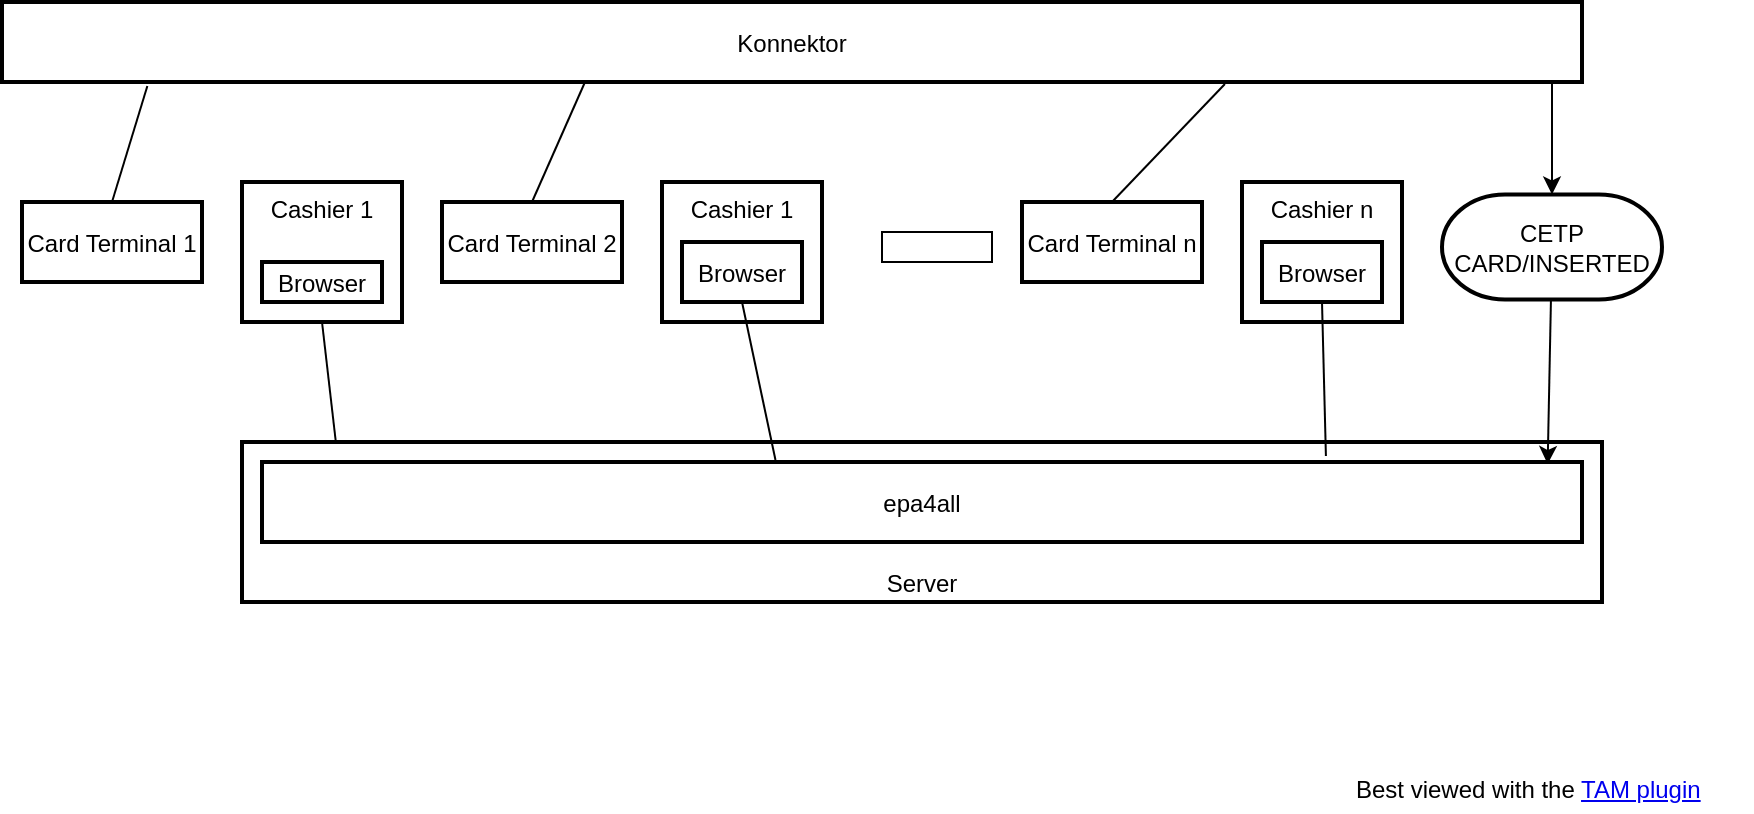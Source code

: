 <mxfile>
    <diagram id="JOHT7_BnQoQSiCmdgRMc" name="MedicationPDFDirectlyShown">
        <mxGraphModel dx="1320" dy="884" grid="1" gridSize="10" guides="1" tooltips="1" connect="1" arrows="1" fold="1" page="1" pageScale="1" pageWidth="850" pageHeight="1100" math="0" shadow="0">
            <root>
                <mxCell id="0"/>
                <mxCell id="1" parent="0"/>
                <mxCell id="OC5Wyai83ejKyOwfeOyF-1" value="Server" style="shape=agent;offsetSize=8;strokeWidth=2;verticalAlign=bottom;" vertex="1" parent="1">
                    <mxGeometry x="180" y="360" width="680" height="80" as="geometry"/>
                </mxCell>
                <mxCell id="0.1" value="Best viewed with the &lt;a href=&quot;https://github.com/ariel-bentu/tam-drawio&quot;&gt;TAM plugin&lt;/a&gt;" style="text;html=1;shape=tamPluginMissing;" vertex="1" connectable="0" parent="1">
                    <mxGeometry x="735" y="520" width="200" height="25" as="geometry"/>
                </mxCell>
                <mxCell id="OC5Wyai83ejKyOwfeOyF-2" value="epa4all" style="shape=agent;offsetSize=8;strokeWidth=2;" vertex="1" parent="1">
                    <mxGeometry x="190" y="370" width="660" height="40" as="geometry"/>
                </mxCell>
                <mxCell id="OC5Wyai83ejKyOwfeOyF-3" value="Cashier 1" style="shape=agent;offsetSize=8;strokeWidth=2;verticalAlign=top;" vertex="1" parent="1">
                    <mxGeometry x="180" y="230" width="80" height="70" as="geometry"/>
                </mxCell>
                <mxCell id="OC5Wyai83ejKyOwfeOyF-4" value="Card Terminal 1" style="shape=agent;offsetSize=8;strokeWidth=2;" vertex="1" parent="1">
                    <mxGeometry x="70" y="240" width="90" height="40" as="geometry"/>
                </mxCell>
                <mxCell id="OC5Wyai83ejKyOwfeOyF-21" style="edgeStyle=none;html=1;entryX=0.5;entryY=0;entryDx=0;entryDy=0;exitX=0.981;exitY=1.025;exitDx=0;exitDy=0;exitPerimeter=0;" edge="1" parent="1" source="OC5Wyai83ejKyOwfeOyF-5" target="OC5Wyai83ejKyOwfeOyF-20">
                    <mxGeometry relative="1" as="geometry"/>
                </mxCell>
                <mxCell id="OC5Wyai83ejKyOwfeOyF-5" value="Konnektor" style="shape=agent;offsetSize=8;strokeWidth=2;" vertex="1" parent="1">
                    <mxGeometry x="60" y="140" width="790" height="40" as="geometry"/>
                </mxCell>
                <mxCell id="OC5Wyai83ejKyOwfeOyF-6" value="" style="shape=useedge;vertical=true;edgeStyle=none;endArrow=none;useSignPosition=left;useSignDirection=none;exitX=0.5;exitY=0;exitDx=0;exitDy=0;entryX=0.092;entryY=1.05;entryDx=0;entryDy=0;entryPerimeter=0;" edge="1" parent="1" source="OC5Wyai83ejKyOwfeOyF-4" target="OC5Wyai83ejKyOwfeOyF-5">
                    <mxGeometry height="160" relative="1" as="geometry">
                        <mxPoint x="120" y="330" as="sourcePoint"/>
                        <mxPoint x="120" y="170" as="targetPoint"/>
                    </mxGeometry>
                </mxCell>
                <mxCell id="OC5Wyai83ejKyOwfeOyF-7" value="" style="shape=useedge;vertical=true;edgeStyle=none;endArrow=none;useSignPosition=left;useSignDirection=none;entryX=0.5;entryY=1;entryDx=0;entryDy=0;exitX=0.069;exitY=0;exitDx=0;exitDy=0;exitPerimeter=0;" edge="1" parent="1" source="OC5Wyai83ejKyOwfeOyF-1" target="OC5Wyai83ejKyOwfeOyF-3">
                    <mxGeometry height="160" relative="1" as="geometry">
                        <mxPoint x="230" y="490" as="sourcePoint"/>
                        <mxPoint x="230" y="330" as="targetPoint"/>
                    </mxGeometry>
                </mxCell>
                <mxCell id="OC5Wyai83ejKyOwfeOyF-8" value="Browser" style="shape=agent;offsetSize=8;strokeWidth=2;" vertex="1" parent="1">
                    <mxGeometry x="190" y="270" width="60" height="20" as="geometry"/>
                </mxCell>
                <mxCell id="OC5Wyai83ejKyOwfeOyF-9" value="Cashier 1" style="shape=agent;offsetSize=8;strokeWidth=2;verticalAlign=top;" vertex="1" parent="1">
                    <mxGeometry x="390" y="230" width="80" height="70" as="geometry"/>
                </mxCell>
                <mxCell id="OC5Wyai83ejKyOwfeOyF-10" value="Card Terminal 2" style="shape=agent;offsetSize=8;strokeWidth=2;" vertex="1" parent="1">
                    <mxGeometry x="280" y="240" width="90" height="40" as="geometry"/>
                </mxCell>
                <mxCell id="OC5Wyai83ejKyOwfeOyF-11" value="Browser" style="shape=agent;offsetSize=8;strokeWidth=2;" vertex="1" parent="1">
                    <mxGeometry x="400" y="260" width="60" height="30" as="geometry"/>
                </mxCell>
                <mxCell id="OC5Wyai83ejKyOwfeOyF-12" value="" style="shape=dot3;connectable=0;aspect=fixed;" vertex="1" parent="1">
                    <mxGeometry x="500" y="255" width="55" height="15" as="geometry"/>
                </mxCell>
                <mxCell id="OC5Wyai83ejKyOwfeOyF-13" value="Cashier n" style="shape=agent;offsetSize=8;strokeWidth=2;verticalAlign=top;" vertex="1" parent="1">
                    <mxGeometry x="680" y="230" width="80" height="70" as="geometry"/>
                </mxCell>
                <mxCell id="OC5Wyai83ejKyOwfeOyF-14" value="Card Terminal n" style="shape=agent;offsetSize=8;strokeWidth=2;" vertex="1" parent="1">
                    <mxGeometry x="570" y="240" width="90" height="40" as="geometry"/>
                </mxCell>
                <mxCell id="OC5Wyai83ejKyOwfeOyF-15" value="Browser" style="shape=agent;offsetSize=8;strokeWidth=2;" vertex="1" parent="1">
                    <mxGeometry x="690" y="260" width="60" height="30" as="geometry"/>
                </mxCell>
                <mxCell id="OC5Wyai83ejKyOwfeOyF-16" value="" style="shape=useedge;vertical=true;edgeStyle=none;endArrow=none;useSignPosition=left;useSignDirection=none;exitX=0.5;exitY=0;exitDx=0;exitDy=0;entryX=0.369;entryY=1;entryDx=0;entryDy=0;entryPerimeter=0;" edge="1" parent="1" source="OC5Wyai83ejKyOwfeOyF-10" target="OC5Wyai83ejKyOwfeOyF-5">
                    <mxGeometry height="160" relative="1" as="geometry">
                        <mxPoint x="125" y="250" as="sourcePoint"/>
                        <mxPoint x="136.24" y="192" as="targetPoint"/>
                    </mxGeometry>
                </mxCell>
                <mxCell id="OC5Wyai83ejKyOwfeOyF-17" value="" style="shape=useedge;vertical=true;edgeStyle=none;endArrow=none;useSignPosition=left;useSignDirection=none;exitX=0.5;exitY=0;exitDx=0;exitDy=0;entryX=0.774;entryY=1.025;entryDx=0;entryDy=0;entryPerimeter=0;" edge="1" parent="1" source="OC5Wyai83ejKyOwfeOyF-14" target="OC5Wyai83ejKyOwfeOyF-5">
                    <mxGeometry height="160" relative="1" as="geometry">
                        <mxPoint x="135" y="260" as="sourcePoint"/>
                        <mxPoint x="146.24" y="202" as="targetPoint"/>
                    </mxGeometry>
                </mxCell>
                <mxCell id="OC5Wyai83ejKyOwfeOyF-18" value="" style="shape=useedge;vertical=true;edgeStyle=none;endArrow=none;useSignPosition=left;useSignDirection=none;entryX=0.5;entryY=1;entryDx=0;entryDy=0;exitX=0.806;exitY=-0.075;exitDx=0;exitDy=0;exitPerimeter=0;" edge="1" parent="1" source="OC5Wyai83ejKyOwfeOyF-2" target="OC5Wyai83ejKyOwfeOyF-15">
                    <mxGeometry height="160" relative="1" as="geometry">
                        <mxPoint x="625" y="250" as="sourcePoint"/>
                        <mxPoint x="627.28" y="191" as="targetPoint"/>
                    </mxGeometry>
                </mxCell>
                <mxCell id="OC5Wyai83ejKyOwfeOyF-19" value="" style="shape=useedge;vertical=true;edgeStyle=none;endArrow=none;useSignPosition=left;useSignDirection=none;entryX=0.5;entryY=1;entryDx=0;entryDy=0;exitX=0.389;exitY=-0.025;exitDx=0;exitDy=0;exitPerimeter=0;" edge="1" parent="1" source="OC5Wyai83ejKyOwfeOyF-2" target="OC5Wyai83ejKyOwfeOyF-11">
                    <mxGeometry height="160" relative="1" as="geometry">
                        <mxPoint x="410" y="470" as="sourcePoint"/>
                        <mxPoint x="410" y="310" as="targetPoint"/>
                    </mxGeometry>
                </mxCell>
                <mxCell id="OC5Wyai83ejKyOwfeOyF-22" style="edgeStyle=none;html=1;entryX=0.974;entryY=0.025;entryDx=0;entryDy=0;entryPerimeter=0;" edge="1" parent="1" source="OC5Wyai83ejKyOwfeOyF-20" target="OC5Wyai83ejKyOwfeOyF-2">
                    <mxGeometry relative="1" as="geometry"/>
                </mxCell>
                <mxCell id="OC5Wyai83ejKyOwfeOyF-20" value="CETP CARD/INSERTED" style="rounded=1;whiteSpace=wrap;html=1;arcSize=60;strokeWidth=2;" vertex="1" parent="1">
                    <mxGeometry x="780" y="236.25" width="110" height="52.5" as="geometry"/>
                </mxCell>
            </root>
        </mxGraphModel>
    </diagram>
    <diagram id="aTWd43qogT8Jb10O0RXg" name="Internal-Structures">
        <mxGraphModel dx="1320" dy="884" grid="1" gridSize="10" guides="1" tooltips="1" connect="1" arrows="1" fold="1" page="1" pageScale="1" pageWidth="850" pageHeight="1100" math="0" shadow="0">
            <root>
                <mxCell id="0"/>
                <mxCell id="1" parent="0"/>
                <mxCell id="j-G4PAcRvcxNgLgHGIU2-1" value="rest-server" style="shape=agent;offsetSize=8;strokeWidth=2;verticalAlign=top;" parent="1" vertex="1">
                    <mxGeometry x="240" y="240" width="780" height="390" as="geometry"/>
                </mxCell>
                <mxCell id="0.1" value="Best viewed with the &lt;a href=&quot;https://github.com/ariel-bentu/tam-drawio&quot;&gt;TAM plugin&lt;/a&gt;" style="text;html=1;shape=tamPluginMissing;" parent="1" vertex="1" connectable="0">
                    <mxGeometry x="855" y="660" width="200" height="25" as="geometry"/>
                </mxCell>
                <mxCell id="j-G4PAcRvcxNgLgHGIU2-2" value="eHealth-KT" style="shape=agent;offsetSize=8;strokeWidth=2;" parent="1" vertex="1">
                    <mxGeometry x="310" y="110" width="290" height="30" as="geometry"/>
                </mxCell>
                <mxCell id="j-G4PAcRvcxNgLgHGIU2-5" style="edgeStyle=none;html=1;entryX=0.186;entryY=-0.05;entryDx=0;entryDy=0;entryPerimeter=0;" parent="1" source="j-G4PAcRvcxNgLgHGIU2-3" target="j-G4PAcRvcxNgLgHGIU2-2" edge="1">
                    <mxGeometry relative="1" as="geometry"/>
                </mxCell>
                <mxCell id="j-G4PAcRvcxNgLgHGIU2-3" value="X110486750&lt;br&gt;epa-as-1&lt;br&gt;IBM" style="rounded=1;whiteSpace=wrap;html=1;arcSize=60;strokeWidth=2;" parent="1" vertex="1">
                    <mxGeometry x="305" y="20" width="120" height="50" as="geometry"/>
                </mxCell>
                <mxCell id="j-G4PAcRvcxNgLgHGIU2-6" style="edgeStyle=none;html=1;entryX=0.75;entryY=0;entryDx=0;entryDy=0;" parent="1" source="j-G4PAcRvcxNgLgHGIU2-4" target="j-G4PAcRvcxNgLgHGIU2-2" edge="1">
                    <mxGeometry relative="1" as="geometry"/>
                </mxCell>
                <mxCell id="j-G4PAcRvcxNgLgHGIU2-4" value="X110485291&lt;br style=&quot;border-color: var(--border-color);&quot;&gt;epa-as-2&lt;br style=&quot;border-color: var(--border-color);&quot;&gt;RISE" style="rounded=1;whiteSpace=wrap;html=1;arcSize=60;strokeWidth=2;" parent="1" vertex="1">
                    <mxGeometry x="470" y="20" width="120" height="50" as="geometry"/>
                </mxCell>
                <mxCell id="j-G4PAcRvcxNgLgHGIU2-7" value="Secunet" style="shape=agent;offsetSize=8;strokeWidth=2;" parent="1" vertex="1">
                    <mxGeometry x="310" y="170" width="290" height="40" as="geometry"/>
                </mxCell>
                <mxCell id="j-G4PAcRvcxNgLgHGIU2-8" value="" style="shape=useedge;vertical=true;edgeStyle=none;endArrow=none;useSignPosition=left;useSignDirection=none;entryX=0.5;entryY=1;entryDx=0;entryDy=0;exitX=0.5;exitY=0;exitDx=0;exitDy=0;" parent="1" source="j-G4PAcRvcxNgLgHGIU2-7" target="j-G4PAcRvcxNgLgHGIU2-2" edge="1">
                    <mxGeometry height="160" relative="1" as="geometry">
                        <mxPoint x="420" y="320" as="sourcePoint"/>
                        <mxPoint x="420" y="160" as="targetPoint"/>
                    </mxGeometry>
                </mxCell>
                <mxCell id="j-G4PAcRvcxNgLgHGIU2-9" value="" style="shape=useedge;vertical=true;edgeStyle=none;endArrow=none;useSignPosition=left;useSignDirection=none;entryX=0.5;entryY=1;entryDx=0;entryDy=0;exitX=0.276;exitY=0;exitDx=0;exitDy=0;exitPerimeter=0;" parent="1" source="j-G4PAcRvcxNgLgHGIU2-1" target="j-G4PAcRvcxNgLgHGIU2-7" edge="1">
                    <mxGeometry height="160" relative="1" as="geometry">
                        <mxPoint x="460" y="400" as="sourcePoint"/>
                        <mxPoint x="460" y="240" as="targetPoint"/>
                    </mxGeometry>
                </mxCell>
                <mxCell id="j-G4PAcRvcxNgLgHGIU2-10" value="Fhir" style="shape=agent;offsetSize=8;strokeWidth=2;" parent="1" vertex="1">
                    <mxGeometry x="270" y="570" width="100" height="30" as="geometry"/>
                </mxCell>
                <mxCell id="j-G4PAcRvcxNgLgHGIU2-11" value="XDSDocument" style="shape=agent;offsetSize=8;strokeWidth=2;" parent="1" vertex="1">
                    <mxGeometry x="270" y="270" width="100" height="270" as="geometry"/>
                </mxCell>
                <mxCell id="j-G4PAcRvcxNgLgHGIU2-12" value="http://localhost:8081/fhir/1" style="text;whiteSpace=wrap;html=1;" parent="1" vertex="1">
                    <mxGeometry x="70" y="570" width="170" height="30" as="geometry"/>
                </mxCell>
                <mxCell id="j-G4PAcRvcxNgLgHGIU2-14" value="http://localhost:8090/xds-document/1" style="text;whiteSpace=wrap;html=1;" parent="1" vertex="1">
                    <mxGeometry x="20" y="390" width="210" height="30" as="geometry"/>
                </mxCell>
                <mxCell id="j-G4PAcRvcxNgLgHGIU2-15" value="ReadVSD" style="rounded=1;whiteSpace=wrap;html=1;arcSize=34;strokeWidth=2;verticalAlign=top;" parent="1" vertex="1">
                    <mxGeometry x="390" y="270" width="160" height="120" as="geometry"/>
                </mxCell>
                <mxCell id="j-G4PAcRvcxNgLgHGIU2-16" value="xInsuranceId" style="rounded=1;whiteSpace=wrap;html=1;arcSize=60;strokeWidth=2;" parent="1" vertex="1">
                    <mxGeometry x="405" y="300" width="135" height="20" as="geometry"/>
                </mxCell>
                <mxCell id="j-G4PAcRvcxNgLgHGIU2-17" value="PNW" style="rounded=1;whiteSpace=wrap;html=1;arcSize=60;strokeWidth=2;verticalAlign=top;" parent="1" vertex="1">
                    <mxGeometry x="405" y="330" width="135" height="50" as="geometry"/>
                </mxCell>
                <mxCell id="j-G4PAcRvcxNgLgHGIU2-18" value="PZ" style="rounded=1;whiteSpace=wrap;html=1;arcSize=60;strokeWidth=2;align=left;" parent="1" vertex="1">
                    <mxGeometry x="410" y="350" width="120" height="20" as="geometry"/>
                </mxCell>
                <mxCell id="j-G4PAcRvcxNgLgHGIU2-19" value="MultiEpaService" style="shape=agent;offsetSize=8;strokeWidth=2;" parent="1" vertex="1">
                    <mxGeometry x="560" y="270" width="100" height="270" as="geometry"/>
                </mxCell>
                <mxCell id="j-G4PAcRvcxNgLgHGIU2-20" value="epaBackendMap" style="rounded=1;whiteSpace=wrap;html=1;arcSize=26;strokeWidth=2;fillColor=#f5f5f5;fontColor=#333333;strokeColor=#666666;dashed=1;verticalAlign=top;" parent="1" vertex="1">
                    <mxGeometry x="690" y="270" width="300" height="280" as="geometry"/>
                </mxCell>
                <mxCell id="j-G4PAcRvcxNgLgHGIU2-21" value="EpaAPIAggregator&#10;epa-as-1&#10;" style="shape=agent;offsetSize=8;strokeWidth=2;verticalAlign=top;" parent="1" vertex="1">
                    <mxGeometry x="715" y="290" width="255" height="210" as="geometry"/>
                </mxCell>
                <mxCell id="j-G4PAcRvcxNgLgHGIU2-22" value="EpaAPIAggregator&#10;epa-as-2" style="shape=agent;offsetSize=8;strokeWidth=2;" parent="1" vertex="1">
                    <mxGeometry x="742.5" y="510" width="207.5" height="30" as="geometry"/>
                </mxCell>
                <mxCell id="j-G4PAcRvcxNgLgHGIU2-23" value="VAU Client" style="shape=agent;offsetSize=8;strokeWidth=2;verticalAlign=top;" parent="1" vertex="1">
                    <mxGeometry x="890" y="360" width="70" height="120" as="geometry"/>
                </mxCell>
                <mxCell id="j-G4PAcRvcxNgLgHGIU2-24" value="NP" style="rounded=1;whiteSpace=wrap;html=1;arcSize=60;strokeWidth=2;" parent="1" vertex="1">
                    <mxGeometry x="900" y="435" width="50" height="30" as="geometry"/>
                </mxCell>
                <mxCell id="j-G4PAcRvcxNgLgHGIU2-25" value="IdpClient" style="shape=agent;offsetSize=8;strokeWidth=2;" parent="1" vertex="1">
                    <mxGeometry x="410" y="420" width="100" height="60" as="geometry"/>
                </mxCell>
                <mxCell id="j-G4PAcRvcxNgLgHGIU2-26" value="" style="shape=useedge;endArrow=none;edgeStyle=none;useSignPosition=up;useSignDirection=none;exitX=1;exitY=0.674;exitDx=0;exitDy=0;exitPerimeter=0;entryX=0;entryY=0.5;entryDx=0;entryDy=0;" parent="1" source="j-G4PAcRvcxNgLgHGIU2-11" target="j-G4PAcRvcxNgLgHGIU2-25" edge="1">
                    <mxGeometry width="160" relative="1" as="geometry">
                        <mxPoint x="380" y="480" as="sourcePoint"/>
                        <mxPoint x="540" y="480" as="targetPoint"/>
                    </mxGeometry>
                </mxCell>
                <mxCell id="j-G4PAcRvcxNgLgHGIU2-27" style="edgeStyle=none;html=1;entryX=0;entryY=0.5;entryDx=0;entryDy=0;" parent="1" source="j-G4PAcRvcxNgLgHGIU2-11" target="j-G4PAcRvcxNgLgHGIU2-24" edge="1">
                    <mxGeometry relative="1" as="geometry"/>
                </mxCell>
                <mxCell id="j-G4PAcRvcxNgLgHGIU2-28" value="InformationService" style="shape=agent;offsetSize=8;strokeWidth=2;" parent="1" vertex="1">
                    <mxGeometry x="720" y="330" width="240" height="20" as="geometry"/>
                </mxCell>
                <mxCell id="j-G4PAcRvcxNgLgHGIU2-29" value="AuthorizationService" style="shape=agent;offsetSize=8;strokeWidth=2;" parent="1" vertex="1">
                    <mxGeometry x="720" y="360" width="130" height="20" as="geometry"/>
                </mxCell>
                <mxCell id="j-G4PAcRvcxNgLgHGIU2-30" value="EntitlementService" style="shape=agent;offsetSize=8;strokeWidth=2;" parent="1" vertex="1">
                    <mxGeometry x="720" y="390" width="130" height="20" as="geometry"/>
                </mxCell>
                <mxCell id="j-G4PAcRvcxNgLgHGIU2-31" value="XDSService" style="shape=agent;offsetSize=8;strokeWidth=2;" parent="1" vertex="1">
                    <mxGeometry x="720" y="420" width="130" height="20" as="geometry"/>
                </mxCell>
                <mxCell id="j-G4PAcRvcxNgLgHGIU2-32" value="MedicationService" style="shape=agent;offsetSize=8;strokeWidth=2;" parent="1" vertex="1">
                    <mxGeometry x="720" y="450" width="130" height="20" as="geometry"/>
                </mxCell>
                <mxCell id="j-G4PAcRvcxNgLgHGIU2-33" value="" style="shape=useedge;endArrow=none;edgeStyle=none;useSignPosition=up;useSignDirection=none;exitX=1;exitY=0.5;exitDx=0;exitDy=0;entryX=0;entryY=0.1;entryDx=0;entryDy=0;entryPerimeter=0;" parent="1" source="j-G4PAcRvcxNgLgHGIU2-29" target="j-G4PAcRvcxNgLgHGIU2-23" edge="1">
                    <mxGeometry width="160" relative="1" as="geometry">
                        <mxPoint x="860" y="380" as="sourcePoint"/>
                        <mxPoint x="1020" y="380" as="targetPoint"/>
                    </mxGeometry>
                </mxCell>
                <mxCell id="j-G4PAcRvcxNgLgHGIU2-34" value="" style="shape=useedge;endArrow=none;edgeStyle=none;useSignPosition=up;useSignDirection=none;exitX=1;exitY=0.5;exitDx=0;exitDy=0;entryX=0;entryY=0.25;entryDx=0;entryDy=0;" parent="1" source="j-G4PAcRvcxNgLgHGIU2-30" target="j-G4PAcRvcxNgLgHGIU2-23" edge="1">
                    <mxGeometry width="160" relative="1" as="geometry">
                        <mxPoint x="860" y="400" as="sourcePoint"/>
                        <mxPoint x="1020" y="400" as="targetPoint"/>
                    </mxGeometry>
                </mxCell>
                <mxCell id="j-G4PAcRvcxNgLgHGIU2-35" value="" style="shape=useedge;endArrow=none;edgeStyle=none;useSignPosition=up;useSignDirection=none;exitX=1;exitY=0.5;exitDx=0;exitDy=0;entryX=-0.043;entryY=0.575;entryDx=0;entryDy=0;entryPerimeter=0;" parent="1" source="j-G4PAcRvcxNgLgHGIU2-31" target="j-G4PAcRvcxNgLgHGIU2-23" edge="1">
                    <mxGeometry width="160" relative="1" as="geometry">
                        <mxPoint x="870" y="440" as="sourcePoint"/>
                        <mxPoint x="1030" y="440" as="targetPoint"/>
                    </mxGeometry>
                </mxCell>
                <mxCell id="j-G4PAcRvcxNgLgHGIU2-36" value="" style="shape=useedge;endArrow=none;edgeStyle=none;useSignPosition=up;useSignDirection=none;exitX=1;exitY=0.5;exitDx=0;exitDy=0;entryX=-0.014;entryY=0.842;entryDx=0;entryDy=0;entryPerimeter=0;" parent="1" source="j-G4PAcRvcxNgLgHGIU2-32" target="j-G4PAcRvcxNgLgHGIU2-23" edge="1">
                    <mxGeometry width="160" relative="1" as="geometry">
                        <mxPoint x="840" y="480" as="sourcePoint"/>
                        <mxPoint x="1000" y="480" as="targetPoint"/>
                    </mxGeometry>
                </mxCell>
                <mxCell id="j-G4PAcRvcxNgLgHGIU2-37" value="epa Backend" style="shape=agent;offsetSize=8;strokeWidth=2;verticalAlign=top;" parent="1" vertex="1">
                    <mxGeometry x="1070" y="140" width="430" height="490" as="geometry"/>
                </mxCell>
                <mxCell id="j-G4PAcRvcxNgLgHGIU2-38" value="Security&#10;Checker&#10;of&#10;Organization&#10;(VAU)" style="shape=agent;offsetSize=8;strokeWidth=2;" parent="1" vertex="1">
                    <mxGeometry x="1090" y="270" width="70" height="350" as="geometry"/>
                </mxCell>
                <mxCell id="j-G4PAcRvcxNgLgHGIU2-39" value="Security&#10;Checker&#10;of&#10;Object&#10;(Entilement)" style="shape=agent;offsetSize=8;strokeWidth=2;" parent="1" vertex="1">
                    <mxGeometry x="1190" y="270" width="70" height="350" as="geometry"/>
                </mxCell>
                <mxCell id="j-G4PAcRvcxNgLgHGIU2-41" style="edgeStyle=none;html=1;entryX=0.5;entryY=0;entryDx=0;entryDy=0;" parent="1" source="j-G4PAcRvcxNgLgHGIU2-40" target="j-G4PAcRvcxNgLgHGIU2-38" edge="1">
                    <mxGeometry relative="1" as="geometry"/>
                </mxCell>
                <mxCell id="j-G4PAcRvcxNgLgHGIU2-40" value="Valid&lt;br&gt;NPs" style="rounded=1;whiteSpace=wrap;html=1;arcSize=60;strokeWidth=2;" parent="1" vertex="1">
                    <mxGeometry x="1080" y="210" width="90" height="40" as="geometry"/>
                </mxCell>
                <mxCell id="j-G4PAcRvcxNgLgHGIU2-44" style="edgeStyle=none;html=1;entryX=0.5;entryY=0;entryDx=0;entryDy=0;" parent="1" source="j-G4PAcRvcxNgLgHGIU2-42" target="j-G4PAcRvcxNgLgHGIU2-39" edge="1">
                    <mxGeometry relative="1" as="geometry"/>
                </mxCell>
                <mxCell id="j-G4PAcRvcxNgLgHGIU2-42" value="Valid&lt;br&gt;Entitlement" style="rounded=1;whiteSpace=wrap;html=1;arcSize=60;strokeWidth=2;" parent="1" vertex="1">
                    <mxGeometry x="1180" y="210" width="90" height="40" as="geometry"/>
                </mxCell>
                <mxCell id="j-G4PAcRvcxNgLgHGIU2-43" value="" style="shape=useedge;endArrow=none;edgeStyle=none;useSignPosition=up;useSignDirection=none;exitX=1.008;exitY=0.576;exitDx=0;exitDy=0;exitPerimeter=0;entryX=-0.007;entryY=0.522;entryDx=0;entryDy=0;entryPerimeter=0;dx=78;dy=0;" parent="1" source="j-G4PAcRvcxNgLgHGIU2-21" target="j-G4PAcRvcxNgLgHGIU2-37" edge="1">
                    <mxGeometry width="160" relative="1" as="geometry">
                        <mxPoint x="1030" y="430" as="sourcePoint"/>
                        <mxPoint x="1190" y="430" as="targetPoint"/>
                    </mxGeometry>
                </mxCell>
                <mxCell id="j-G4PAcRvcxNgLgHGIU2-45" value="XDSService" style="shape=agent;offsetSize=8;strokeWidth=2;" parent="1" vertex="1">
                    <mxGeometry x="1275" y="270" width="100" height="170" as="geometry"/>
                </mxCell>
                <mxCell id="j-G4PAcRvcxNgLgHGIU2-46" value="FhirService" style="shape=agent;offsetSize=8;strokeWidth=2;" parent="1" vertex="1">
                    <mxGeometry x="1275" y="450" width="100" height="170" as="geometry"/>
                </mxCell>
                <mxCell id="j-G4PAcRvcxNgLgHGIU2-47" value="xInsuranceId" style="rounded=1;whiteSpace=wrap;html=1;arcSize=60;strokeWidth=2;" parent="1" vertex="1">
                    <mxGeometry x="425" y="355" width="95" height="10" as="geometry"/>
                </mxCell>
                <mxCell id="j-G4PAcRvcxNgLgHGIU2-48" value="Documents" style="rounded=1;whiteSpace=wrap;html=1;arcSize=60;strokeWidth=2;" parent="1" vertex="1">
                    <mxGeometry x="1420" y="270" width="60" height="170" as="geometry"/>
                </mxCell>
                <mxCell id="j-G4PAcRvcxNgLgHGIU2-49" value="" style="shape=updateedge;endArrow=none;exitX=1;exitY=0.5;exitDx=0;exitDy=0;entryX=0;entryY=0.5;entryDx=0;entryDy=0;" parent="1" source="j-G4PAcRvcxNgLgHGIU2-45" target="j-G4PAcRvcxNgLgHGIU2-48" edge="1">
                    <mxGeometry width="80" height="30" relative="1" as="geometry">
                        <mxPoint x="1380" y="375" as="sourcePoint"/>
                        <mxPoint x="1460" y="375" as="targetPoint"/>
                    </mxGeometry>
                </mxCell>
                <mxCell id="j-G4PAcRvcxNgLgHGIU2-50" value="" style="shape=useedge;endArrow=none;edgeStyle=none;useSignPosition=up;useSignDirection=none;exitX=1;exitY=0.5;exitDx=0;exitDy=0;entryX=0;entryY=0.5;entryDx=0;entryDy=0;" parent="1" source="j-G4PAcRvcxNgLgHGIU2-11" target="j-G4PAcRvcxNgLgHGIU2-19" edge="1">
                    <mxGeometry width="160" relative="1" as="geometry">
                        <mxPoint x="410" y="400" as="sourcePoint"/>
                        <mxPoint x="570" y="400" as="targetPoint"/>
                    </mxGeometry>
                </mxCell>
                <mxCell id="j-G4PAcRvcxNgLgHGIU2-51" value="" style="shape=updateedge;endArrow=none;entryX=-0.003;entryY=0.418;entryDx=0;entryDy=0;entryPerimeter=0;exitX=1.01;exitY=0.47;exitDx=0;exitDy=0;exitPerimeter=0;" parent="1" source="j-G4PAcRvcxNgLgHGIU2-19" target="j-G4PAcRvcxNgLgHGIU2-20" edge="1">
                    <mxGeometry width="80" height="30" relative="1" as="geometry">
                        <mxPoint x="650" y="395" as="sourcePoint"/>
                        <mxPoint x="730" y="395" as="targetPoint"/>
                    </mxGeometry>
                </mxCell>
            </root>
        </mxGraphModel>
    </diagram>
    <diagram id="XB8MBLgpAsbm3JnCXFa8" name="MedicationList">
        <mxGraphModel dx="2066" dy="1778" grid="1" gridSize="10" guides="1" tooltips="1" connect="1" arrows="1" fold="1" page="1" pageScale="1" pageWidth="850" pageHeight="1100" math="0" shadow="0">
            <root>
                <mxCell id="0"/>
                <mxCell id="1" parent="0"/>
                <mxCell id="0.1" value="Best viewed with the &lt;a href=&quot;https://github.com/ariel-bentu/tam-drawio&quot;&gt;TAM plugin&lt;/a&gt;" style="text;html=1;shape=tamPluginMissing;" parent="1" vertex="1" connectable="0">
                    <mxGeometry x="-355" y="680" width="200" height="25" as="geometry"/>
                </mxCell>
                <mxCell id="q0r0pVlCzYwtS3MmoT_j-5" value="Quarkus Server" style="shape=agent;offsetSize=8;strokeWidth=2;verticalAlign=top;" parent="1" vertex="1">
                    <mxGeometry x="-700" y="200" width="390" height="250" as="geometry"/>
                </mxCell>
                <mxCell id="q0r0pVlCzYwtS3MmoT_j-54" style="edgeStyle=none;html=1;entryX=0;entryY=0.75;entryDx=0;entryDy=0;fontSize=12;exitX=1.029;exitY=0.937;exitDx=0;exitDy=0;exitPerimeter=0;" parent="1" source="q0r0pVlCzYwtS3MmoT_j-6" target="q0r0pVlCzYwtS3MmoT_j-50" edge="1">
                    <mxGeometry relative="1" as="geometry"/>
                </mxCell>
                <mxCell id="q0r0pVlCzYwtS3MmoT_j-63" style="edgeStyle=none;html=1;entryX=0.5;entryY=0;entryDx=0;entryDy=0;fontSize=12;" parent="1" source="q0r0pVlCzYwtS3MmoT_j-6" target="q0r0pVlCzYwtS3MmoT_j-62" edge="1">
                    <mxGeometry relative="1" as="geometry"/>
                </mxCell>
                <mxCell id="q0r0pVlCzYwtS3MmoT_j-6" value="Fhir" style="shape=agent;offsetSize=8;strokeWidth=2;" parent="1" vertex="1">
                    <mxGeometry x="-560" y="255" width="70" height="185" as="geometry"/>
                </mxCell>
                <mxCell id="q0r0pVlCzYwtS3MmoT_j-7" value="Konnektor&#10;Secunet" style="shape=agent;offsetSize=8;strokeWidth=2;verticalAlign=top;" parent="1" vertex="1">
                    <mxGeometry x="-600" y="80" width="140" height="70" as="geometry"/>
                </mxCell>
                <mxCell id="q0r0pVlCzYwtS3MmoT_j-8" value="eHealth&#10;KT&#10;ORGA 6141" style="shape=agent;offsetSize=8;strokeWidth=2;" parent="1" vertex="1">
                    <mxGeometry x="-600" y="-10" width="140" height="60" as="geometry"/>
                </mxCell>
                <mxCell id="q0r0pVlCzYwtS3MmoT_j-9" value="eGK" style="rounded=1;whiteSpace=wrap;html=1;arcSize=60;strokeWidth=2;verticalAlign=top;" parent="1" vertex="1">
                    <mxGeometry x="-575" y="-90" width="90" height="60" as="geometry"/>
                </mxCell>
                <mxCell id="q0r0pVlCzYwtS3MmoT_j-10" value="" style="shape=updateedge;endArrow=none;vertical=true;exitX=0.5;exitY=1;exitDx=0;exitDy=0;entryX=0.5;entryY=0;entryDx=0;entryDy=0;" parent="1" source="q0r0pVlCzYwtS3MmoT_j-9" target="q0r0pVlCzYwtS3MmoT_j-8" edge="1">
                    <mxGeometry width="30" height="80" relative="1" as="geometry">
                        <mxPoint x="-650" y="-10" as="sourcePoint"/>
                        <mxPoint x="-650" y="70" as="targetPoint"/>
                    </mxGeometry>
                </mxCell>
                <mxCell id="q0r0pVlCzYwtS3MmoT_j-12" value="" style="shape=useedge;vertical=true;edgeStyle=none;endArrow=none;useSignPosition=left;useSignDirection=none;entryX=0.5;entryY=1;entryDx=0;entryDy=0;exitX=0.5;exitY=0;exitDx=0;exitDy=0;" parent="1" source="q0r0pVlCzYwtS3MmoT_j-7" target="q0r0pVlCzYwtS3MmoT_j-8" edge="1">
                    <mxGeometry height="160" relative="1" as="geometry">
                        <mxPoint x="-615" y="240" as="sourcePoint"/>
                        <mxPoint x="-615" y="80" as="targetPoint"/>
                    </mxGeometry>
                </mxCell>
                <mxCell id="q0r0pVlCzYwtS3MmoT_j-13" value="" style="shape=useedge;vertical=true;edgeStyle=none;endArrow=none;useSignPosition=left;useSignDirection=none;entryX=0.5;entryY=1;entryDx=0;entryDy=0;exitX=0.347;exitY=0.009;exitDx=0;exitDy=0;dx=1;dy=20;exitPerimeter=0;" parent="1" source="q0r0pVlCzYwtS3MmoT_j-5" target="q0r0pVlCzYwtS3MmoT_j-7" edge="1">
                    <mxGeometry height="160" relative="1" as="geometry">
                        <mxPoint x="-510" y="330" as="sourcePoint"/>
                        <mxPoint x="-510" y="170" as="targetPoint"/>
                    </mxGeometry>
                </mxCell>
                <mxCell id="q0r0pVlCzYwtS3MmoT_j-14" value="" style="edgeStyle=elbowEdgeStyle;dashed=1;dashPattern=5 5;strokeWidth=2;arcSize=0;startArrow=none;endArrow=none;startSize=0;endSize=0;html=1;endFill=0;align=left;resizeWidth=0;rounded=0;" parent="1" edge="1">
                    <mxGeometry height="300" relative="1" as="geometry">
                        <mxPoint x="-270" y="650" as="sourcePoint"/>
                        <mxPoint x="-270" y="170" as="targetPoint"/>
                    </mxGeometry>
                </mxCell>
                <mxCell id="q0r0pVlCzYwtS3MmoT_j-15" value="RU Telematikinfrastructure" style="text;html=1;strokeColor=none;fillColor=none;align=center;verticalAlign=middle;whiteSpace=wrap;rounded=0;fontSize=16;" parent="1" vertex="1">
                    <mxGeometry x="-219" y="140" width="230" height="30" as="geometry"/>
                </mxCell>
                <mxCell id="q0r0pVlCzYwtS3MmoT_j-16" value="epa-as-1.dev.epa4all.de&#10;IBM" style="shape=agent;offsetSize=8;strokeWidth=2;fontSize=16;verticalAlign=top;" parent="1" vertex="1">
                    <mxGeometry x="-80" y="200" width="300" height="220" as="geometry"/>
                </mxCell>
                <mxCell id="q0r0pVlCzYwtS3MmoT_j-17" value="epa-as-2.dev.epa4all.de&#10;RISE" style="shape=agent;offsetSize=8;strokeWidth=2;fontSize=16;verticalAlign=top;" parent="1" vertex="1">
                    <mxGeometry x="-80" y="450" width="300" height="130" as="geometry"/>
                </mxCell>
                <mxCell id="q0r0pVlCzYwtS3MmoT_j-23" style="edgeStyle=none;html=1;entryX=0;entryY=0.5;entryDx=0;entryDy=0;fontSize=12;" parent="1" source="q0r0pVlCzYwtS3MmoT_j-18" target="q0r0pVlCzYwtS3MmoT_j-21" edge="1">
                    <mxGeometry relative="1" as="geometry"/>
                </mxCell>
                <mxCell id="q0r0pVlCzYwtS3MmoT_j-18" value="VSDService" style="shape=agent;offsetSize=8;strokeWidth=2;fontSize=12;" parent="1" vertex="1">
                    <mxGeometry x="-460" y="255" width="80" height="30" as="geometry"/>
                </mxCell>
                <mxCell id="q0r0pVlCzYwtS3MmoT_j-19" value="InformationService" style="shape=agent;offsetSize=8;strokeWidth=2;fontSize=12;" parent="1" vertex="1">
                    <mxGeometry x="-50" y="250" width="120" height="40" as="geometry"/>
                </mxCell>
                <mxCell id="q0r0pVlCzYwtS3MmoT_j-20" value="InformationService" style="shape=agent;offsetSize=8;strokeWidth=2;fontSize=12;" parent="1" vertex="1">
                    <mxGeometry x="-60" y="510" width="120" height="40" as="geometry"/>
                </mxCell>
                <mxCell id="q0r0pVlCzYwtS3MmoT_j-22" style="edgeStyle=none;html=1;entryX=0;entryY=0.5;entryDx=0;entryDy=0;fontSize=12;exitX=1;exitY=0.5;exitDx=0;exitDy=0;" parent="1" source="q0r0pVlCzYwtS3MmoT_j-21" target="q0r0pVlCzYwtS3MmoT_j-19" edge="1">
                    <mxGeometry relative="1" as="geometry">
                        <mxPoint x="-90" y="270" as="sourcePoint"/>
                    </mxGeometry>
                </mxCell>
                <mxCell id="q0r0pVlCzYwtS3MmoT_j-21" value="isuranceId" style="rounded=1;whiteSpace=wrap;html=1;arcSize=60;strokeWidth=2;fontSize=12;" parent="1" vertex="1">
                    <mxGeometry x="-229" y="255" width="70" height="30" as="geometry"/>
                </mxCell>
                <mxCell id="q0r0pVlCzYwtS3MmoT_j-24" value="VAU" style="shape=agent;offsetSize=8;strokeWidth=2;fontSize=12;" parent="1" vertex="1">
                    <mxGeometry x="-50" y="300" width="70" height="60" as="geometry"/>
                </mxCell>
                <mxCell id="q0r0pVlCzYwtS3MmoT_j-25" value="VAU&#10;Client" style="shape=agent;offsetSize=8;strokeWidth=2;fontSize=12;" parent="1" vertex="1">
                    <mxGeometry x="-370" y="293" width="50" height="40" as="geometry"/>
                </mxCell>
                <mxCell id="q0r0pVlCzYwtS3MmoT_j-26" value="" style="shape=useedge;endArrow=none;edgeStyle=none;useSignPosition=up;useSignDirection=none;fontSize=12;exitX=1;exitY=0.5;exitDx=0;exitDy=0;entryX=0;entryY=0.5;entryDx=0;entryDy=0;" parent="1" source="q0r0pVlCzYwtS3MmoT_j-25" target="q0r0pVlCzYwtS3MmoT_j-24" edge="1">
                    <mxGeometry width="160" relative="1" as="geometry">
                        <mxPoint x="-280" y="340" as="sourcePoint"/>
                        <mxPoint x="-120" y="340" as="targetPoint"/>
                    </mxGeometry>
                </mxCell>
                <mxCell id="q0r0pVlCzYwtS3MmoT_j-27" value="AuthorizationService" style="shape=agent;offsetSize=8;strokeWidth=2;fontSize=12;" parent="1" vertex="1">
                    <mxGeometry x="70" y="300" width="130" height="30" as="geometry"/>
                </mxCell>
                <mxCell id="q0r0pVlCzYwtS3MmoT_j-28" value="MedicationService" style="shape=agent;offsetSize=8;strokeWidth=2;fontSize=12;" parent="1" vertex="1">
                    <mxGeometry x="70" y="340" width="130" height="30" as="geometry"/>
                </mxCell>
                <mxCell id="q0r0pVlCzYwtS3MmoT_j-29" value="" style="shape=useedge;endArrow=none;edgeStyle=none;useSignPosition=up;useSignDirection=none;fontSize=12;exitX=0.986;exitY=0.103;exitDx=0;exitDy=0;exitPerimeter=0;entryX=0;entryY=0.5;entryDx=0;entryDy=0;" parent="1" source="q0r0pVlCzYwtS3MmoT_j-6" target="q0r0pVlCzYwtS3MmoT_j-18" edge="1">
                    <mxGeometry width="160" relative="1" as="geometry">
                        <mxPoint x="-490" y="290" as="sourcePoint"/>
                        <mxPoint x="-330" y="290" as="targetPoint"/>
                    </mxGeometry>
                </mxCell>
                <mxCell id="q0r0pVlCzYwtS3MmoT_j-30" value="IdpClient" style="shape=agent;offsetSize=8;strokeWidth=2;fontSize=12;" parent="1" vertex="1">
                    <mxGeometry x="-460" y="300" width="60" height="110" as="geometry"/>
                </mxCell>
                <mxCell id="q0r0pVlCzYwtS3MmoT_j-31" value="insurance id" style="rounded=1;whiteSpace=wrap;html=1;arcSize=60;strokeWidth=2;fontSize=12;" parent="1" vertex="1">
                    <mxGeometry x="-685" y="255" width="100" height="40" as="geometry"/>
                </mxCell>
                <mxCell id="q0r0pVlCzYwtS3MmoT_j-32" value="" style="shape=updateedge;endArrow=none;fontSize=12;exitX=1;exitY=0.5;exitDx=0;exitDy=0;entryX=0.014;entryY=0.123;entryDx=0;entryDy=0;entryPerimeter=0;" parent="1" source="q0r0pVlCzYwtS3MmoT_j-31" target="q0r0pVlCzYwtS3MmoT_j-6" edge="1">
                    <mxGeometry width="80" height="30" relative="1" as="geometry">
                        <mxPoint x="-570" y="305" as="sourcePoint"/>
                        <mxPoint x="-490" y="305" as="targetPoint"/>
                    </mxGeometry>
                </mxCell>
                <mxCell id="q0r0pVlCzYwtS3MmoT_j-33" value="insurance id" style="rounded=1;whiteSpace=wrap;html=1;arcSize=60;strokeWidth=2;fontSize=12;" parent="1" vertex="1">
                    <mxGeometry x="-570" y="-60" width="80" height="20" as="geometry"/>
                </mxCell>
                <mxCell id="q0r0pVlCzYwtS3MmoT_j-34" value="" style="shape=useedge;endArrow=none;edgeStyle=none;useSignPosition=up;useSignDirection=none;fontSize=12;exitX=1.029;exitY=0.458;exitDx=0;exitDy=0;exitPerimeter=0;entryX=0.025;entryY=0.373;entryDx=0;entryDy=0;entryPerimeter=0;" parent="1" source="q0r0pVlCzYwtS3MmoT_j-6" target="q0r0pVlCzYwtS3MmoT_j-30" edge="1">
                    <mxGeometry width="160" relative="1" as="geometry">
                        <mxPoint x="-510" y="340" as="sourcePoint"/>
                        <mxPoint x="-350" y="340" as="targetPoint"/>
                    </mxGeometry>
                </mxCell>
                <mxCell id="q0r0pVlCzYwtS3MmoT_j-35" value="" style="shape=useedge;endArrow=none;edgeStyle=none;useSignPosition=up;useSignDirection=none;fontSize=12;entryX=0;entryY=0.5;entryDx=0;entryDy=0;exitX=0.983;exitY=0.144;exitDx=0;exitDy=0;exitPerimeter=0;" parent="1" source="q0r0pVlCzYwtS3MmoT_j-30" target="q0r0pVlCzYwtS3MmoT_j-25" edge="1">
                    <mxGeometry width="160" relative="1" as="geometry">
                        <mxPoint x="-400" y="330" as="sourcePoint"/>
                        <mxPoint x="-260" y="330" as="targetPoint"/>
                    </mxGeometry>
                </mxCell>
                <mxCell id="q0r0pVlCzYwtS3MmoT_j-36" value="IdP" style="shape=agent;offsetSize=8;strokeWidth=2;fontSize=12;" parent="1" vertex="1">
                    <mxGeometry x="-219" y="490" width="60" height="60" as="geometry"/>
                </mxCell>
                <mxCell id="q0r0pVlCzYwtS3MmoT_j-37" value="idp-ref.zentral.idp.splitdns.ti-dienste.de" style="text;html=1;strokeColor=none;fillColor=none;align=center;verticalAlign=middle;whiteSpace=wrap;rounded=0;fontSize=12;" parent="1" vertex="1">
                    <mxGeometry x="-250" y="610" width="240" height="30" as="geometry"/>
                </mxCell>
                <mxCell id="q0r0pVlCzYwtS3MmoT_j-38" value="" style="endArrow=none;dashed=1;html=1;dashPattern=1 3;strokeWidth=2;fontSize=12;entryX=0.5;entryY=1;entryDx=0;entryDy=0;exitX=0.225;exitY=0.033;exitDx=0;exitDy=0;exitPerimeter=0;" parent="1" target="q0r0pVlCzYwtS3MmoT_j-36" edge="1">
                    <mxGeometry width="50" height="50" relative="1" as="geometry">
                        <mxPoint x="-96" y="610.99" as="sourcePoint"/>
                        <mxPoint x="-120" y="550" as="targetPoint"/>
                    </mxGeometry>
                </mxCell>
                <mxCell id="q0r0pVlCzYwtS3MmoT_j-39" value="" style="shape=useedge;endArrow=none;edgeStyle=none;useSignPosition=up;useSignDirection=none;fontSize=12;exitX=1;exitY=0.25;exitDx=0;exitDy=0;entryX=0;entryY=0.25;entryDx=0;entryDy=0;" parent="1" source="q0r0pVlCzYwtS3MmoT_j-24" target="q0r0pVlCzYwtS3MmoT_j-27" edge="1">
                    <mxGeometry width="160" relative="1" as="geometry">
                        <mxPoint y="350" as="sourcePoint"/>
                        <mxPoint x="160" y="350" as="targetPoint"/>
                    </mxGeometry>
                </mxCell>
                <mxCell id="q0r0pVlCzYwtS3MmoT_j-40" value="session&lt;br&gt;key" style="rounded=1;whiteSpace=wrap;html=1;arcSize=60;strokeWidth=2;fontSize=12;" parent="1" vertex="1">
                    <mxGeometry x="-375" y="350" width="60" height="30" as="geometry"/>
                </mxCell>
                <mxCell id="q0r0pVlCzYwtS3MmoT_j-41" value="session&lt;br style=&quot;border-color: var(--border-color);&quot;&gt;key" style="rounded=1;whiteSpace=wrap;html=1;arcSize=60;strokeWidth=2;fontSize=12;" parent="1" vertex="1">
                    <mxGeometry x="-45" y="380" width="60" height="30" as="geometry"/>
                </mxCell>
                <mxCell id="q0r0pVlCzYwtS3MmoT_j-42" value="" style="shape=updateedge;endArrow=none;vertical=true;fontSize=12;exitX=0.5;exitY=1;exitDx=0;exitDy=0;" parent="1" source="q0r0pVlCzYwtS3MmoT_j-25" target="q0r0pVlCzYwtS3MmoT_j-40" edge="1">
                    <mxGeometry width="30" height="80" relative="1" as="geometry">
                        <mxPoint x="-335" y="400" as="sourcePoint"/>
                        <mxPoint x="-335" y="480" as="targetPoint"/>
                    </mxGeometry>
                </mxCell>
                <mxCell id="q0r0pVlCzYwtS3MmoT_j-43" value="" style="shape=updateedge;endArrow=none;vertical=true;fontSize=12;exitX=0.5;exitY=1;exitDx=0;exitDy=0;entryX=0.5;entryY=0;entryDx=0;entryDy=0;" parent="1" source="q0r0pVlCzYwtS3MmoT_j-24" target="q0r0pVlCzYwtS3MmoT_j-41" edge="1">
                    <mxGeometry width="30" height="80" relative="1" as="geometry">
                        <mxPoint x="-65" y="370" as="sourcePoint"/>
                        <mxPoint x="-65" y="450" as="targetPoint"/>
                    </mxGeometry>
                </mxCell>
                <mxCell id="q0r0pVlCzYwtS3MmoT_j-44" value="" style="rounded=1;shape=useedge;edgeStyle=elbowEdgeStyle;elbow=horizontal;endArrow=none;useSignPosition=left;useSignDirection=none;fontSize=12;entryX=1;entryY=0.75;entryDx=0;entryDy=0;exitX=0;exitY=0.5;exitDx=0;exitDy=0;" parent="1" source="q0r0pVlCzYwtS3MmoT_j-36" target="q0r0pVlCzYwtS3MmoT_j-30" edge="1">
                    <mxGeometry width="160" height="70" relative="1" as="geometry">
                        <mxPoint x="-430" y="560" as="sourcePoint"/>
                        <mxPoint x="-270" y="490" as="targetPoint"/>
                        <Array as="points">
                            <mxPoint x="-290" y="430"/>
                        </Array>
                    </mxGeometry>
                </mxCell>
                <mxCell id="q0r0pVlCzYwtS3MmoT_j-45" value="SMC-B" style="rounded=1;whiteSpace=wrap;html=1;arcSize=60;strokeWidth=2;fontSize=12;verticalAlign=top;" parent="1" vertex="1">
                    <mxGeometry x="-730" y="-20" width="90" height="70" as="geometry"/>
                </mxCell>
                <mxCell id="q0r0pVlCzYwtS3MmoT_j-46" value="" style="shape=updateedge;endArrow=none;fontSize=12;exitX=1;exitY=0.5;exitDx=0;exitDy=0;" parent="1" source="q0r0pVlCzYwtS3MmoT_j-45" edge="1">
                    <mxGeometry width="80" height="30" relative="1" as="geometry">
                        <mxPoint x="-630" y="65" as="sourcePoint"/>
                        <mxPoint x="-550" y="65" as="targetPoint"/>
                        <Array as="points">
                            <mxPoint x="-600" y="20"/>
                        </Array>
                    </mxGeometry>
                </mxCell>
                <mxCell id="q0r0pVlCzYwtS3MmoT_j-47" value="C.AUT" style="rounded=1;whiteSpace=wrap;html=1;arcSize=60;strokeWidth=2;fontSize=12;" parent="1" vertex="1">
                    <mxGeometry x="-720" y="5" width="70" height="30" as="geometry"/>
                </mxCell>
                <mxCell id="q0r0pVlCzYwtS3MmoT_j-48" value="externalAuthenticate" style="shape=agent;offsetSize=8;strokeWidth=2;fontSize=12;" parent="1" vertex="1">
                    <mxGeometry x="-590" y="120" width="120" height="20" as="geometry"/>
                </mxCell>
                <mxCell id="q0r0pVlCzYwtS3MmoT_j-49" value="NP&lt;br&gt;(VAU Session)" style="rounded=1;whiteSpace=wrap;html=1;arcSize=60;strokeWidth=2;fontSize=12;" parent="1" vertex="1">
                    <mxGeometry x="-680" y="310" width="95" height="40" as="geometry"/>
                </mxCell>
                <mxCell id="q0r0pVlCzYwtS3MmoT_j-55" style="edgeStyle=none;html=1;entryX=0;entryY=0.75;entryDx=0;entryDy=0;fontSize=12;" parent="1" source="q0r0pVlCzYwtS3MmoT_j-50" target="q0r0pVlCzYwtS3MmoT_j-24" edge="1">
                    <mxGeometry relative="1" as="geometry"/>
                </mxCell>
                <mxCell id="q0r0pVlCzYwtS3MmoT_j-50" value="Outer VAU Request (HTTP)" style="rounded=1;whiteSpace=wrap;html=1;arcSize=6;strokeWidth=2;fontSize=12;verticalAlign=top;" parent="1" vertex="1">
                    <mxGeometry x="-260" y="327.5" width="169.5" height="135" as="geometry"/>
                </mxCell>
                <mxCell id="q0r0pVlCzYwtS3MmoT_j-51" value="Encrypter Inner VAU Request" style="rounded=1;whiteSpace=wrap;html=1;arcSize=27;strokeWidth=2;fontSize=12;verticalAlign=top;" parent="1" vertex="1">
                    <mxGeometry x="-250.5" y="362.5" width="150" height="90" as="geometry"/>
                </mxCell>
                <mxCell id="q0r0pVlCzYwtS3MmoT_j-52" value="FHIR Get Medication" style="rounded=1;whiteSpace=wrap;html=1;arcSize=60;strokeWidth=2;fontSize=12;" parent="1" vertex="1">
                    <mxGeometry x="-235.5" y="417.5" width="120" height="30" as="geometry"/>
                </mxCell>
                <mxCell id="q0r0pVlCzYwtS3MmoT_j-53" value="NP" style="rounded=1;whiteSpace=wrap;html=1;arcSize=60;strokeWidth=2;fontSize=12;" parent="1" vertex="1">
                    <mxGeometry x="-219.5" y="397.5" width="90" height="15" as="geometry"/>
                </mxCell>
                <mxCell id="q0r0pVlCzYwtS3MmoT_j-56" value="" style="shape=useedge;endArrow=none;edgeStyle=none;useSignPosition=up;useSignDirection=none;fontSize=12;exitX=1;exitY=0.75;exitDx=0;exitDy=0;entryX=0;entryY=0.5;entryDx=0;entryDy=0;" parent="1" source="q0r0pVlCzYwtS3MmoT_j-24" target="q0r0pVlCzYwtS3MmoT_j-28" edge="1">
                    <mxGeometry width="160" relative="1" as="geometry">
                        <mxPoint x="30" y="360" as="sourcePoint"/>
                        <mxPoint x="190" y="360" as="targetPoint"/>
                    </mxGeometry>
                </mxCell>
                <mxCell id="q0r0pVlCzYwtS3MmoT_j-57" value="" style="shape=updateedge;endArrow=none;fontSize=12;exitX=1;exitY=0.5;exitDx=0;exitDy=0;entryX=0;entryY=0.389;entryDx=0;entryDy=0;entryPerimeter=0;" parent="1" source="q0r0pVlCzYwtS3MmoT_j-49" target="q0r0pVlCzYwtS3MmoT_j-6" edge="1">
                    <mxGeometry width="80" height="30" relative="1" as="geometry">
                        <mxPoint x="-560" y="345" as="sourcePoint"/>
                        <mxPoint x="-480" y="345" as="targetPoint"/>
                    </mxGeometry>
                </mxCell>
                <mxCell id="q0r0pVlCzYwtS3MmoT_j-59" value="Medication&lt;br&gt;PDF" style="rounded=1;whiteSpace=wrap;html=1;arcSize=60;strokeWidth=2;fontSize=12;" parent="1" vertex="1">
                    <mxGeometry x="-675" y="380" width="90" height="40" as="geometry"/>
                </mxCell>
                <mxCell id="q0r0pVlCzYwtS3MmoT_j-60" value="" style="shape=updateedge;endArrow=none;fontSize=12;exitX=1;exitY=0.5;exitDx=0;exitDy=0;entryX=-0.014;entryY=0.649;entryDx=0;entryDy=0;entryPerimeter=0;" parent="1" source="q0r0pVlCzYwtS3MmoT_j-59" target="q0r0pVlCzYwtS3MmoT_j-6" edge="1">
                    <mxGeometry width="80" height="30" relative="1" as="geometry">
                        <mxPoint x="-600" y="425" as="sourcePoint"/>
                        <mxPoint x="-520" y="425" as="targetPoint"/>
                    </mxGeometry>
                </mxCell>
                <mxCell id="q0r0pVlCzYwtS3MmoT_j-61" value="Doctor" style="shape=actor;horizontalLabelPosition=right;align=left;labelPosition=right;strokeWidth=2;aspect=fixed;fontSize=12;" parent="1" vertex="1">
                    <mxGeometry x="-542" y="570" width="35" height="50" as="geometry"/>
                </mxCell>
                <mxCell id="q0r0pVlCzYwtS3MmoT_j-64" style="edgeStyle=none;html=1;entryX=0.5;entryY=0;entryDx=0;entryDy=0;fontSize=12;" parent="1" source="q0r0pVlCzYwtS3MmoT_j-62" target="q0r0pVlCzYwtS3MmoT_j-61" edge="1">
                    <mxGeometry relative="1" as="geometry"/>
                </mxCell>
                <mxCell id="q0r0pVlCzYwtS3MmoT_j-62" value="Medication&lt;br style=&quot;border-color: var(--border-color);&quot;&gt;PDF" style="rounded=1;whiteSpace=wrap;html=1;arcSize=60;strokeWidth=2;fontSize=12;" parent="1" vertex="1">
                    <mxGeometry x="-569" y="490" width="90" height="40" as="geometry"/>
                </mxCell>
            </root>
        </mxGraphModel>
    </diagram>
    <diagram id="PLHwfWvg8wl_U6Pr6AHY" name="CETP-Website">
        <mxGraphModel dx="1320" dy="884" grid="1" gridSize="10" guides="1" tooltips="1" connect="1" arrows="1" fold="1" page="1" pageScale="1" pageWidth="827" pageHeight="1169" math="0" shadow="0">
            <root>
                <mxCell id="0"/>
                <mxCell id="1" parent="0"/>
                <mxCell id="JwwnNNz-skRhz4_p_Vka-1" value="Konnektor" style="shape=agent;offsetSize=8;strokeWidth=2;" parent="1" vertex="1">
                    <mxGeometry x="350" y="90" width="100" height="60" as="geometry"/>
                </mxCell>
                <mxCell id="0.1" value="Best viewed with the &lt;a href=&quot;https://github.com/ariel-bentu/tam-drawio&quot;&gt;TAM plugin&lt;/a&gt;" style="text;html=1;shape=tamPluginMissing;" parent="1" vertex="1" connectable="0">
                    <mxGeometry x="517.5" y="270" width="200" height="25" as="geometry"/>
                </mxCell>
                <mxCell id="JwwnNNz-skRhz4_p_Vka-2" value="epa4all-client" style="shape=agent;offsetSize=8;strokeWidth=2;verticalAlign=top;" parent="1" vertex="1">
                    <mxGeometry x="70" y="55" width="230" height="185" as="geometry"/>
                </mxCell>
                <mxCell id="JwwnNNz-skRhz4_p_Vka-3" value="" style="shape=useedge;endArrow=none;edgeStyle=none;useSignPosition=up;useSignDirection=none;exitX=1;exitY=0.5;exitDx=0;exitDy=0;entryX=0;entryY=0.5;entryDx=0;entryDy=0;" parent="1" source="JwwnNNz-skRhz4_p_Vka-2" target="JwwnNNz-skRhz4_p_Vka-1" edge="1">
                    <mxGeometry width="160" relative="1" as="geometry">
                        <mxPoint x="310" y="130" as="sourcePoint"/>
                        <mxPoint x="470" y="130" as="targetPoint"/>
                    </mxGeometry>
                </mxCell>
                <mxCell id="JwwnNNz-skRhz4_p_Vka-4" value="Cardlink" style="shape=agent;offsetSize=8;strokeWidth=2;" parent="1" vertex="1">
                    <mxGeometry x="510" y="90" width="100" height="110" as="geometry"/>
                </mxCell>
                <mxCell id="JwwnNNz-skRhz4_p_Vka-6" value="" style="shape=useedge;endArrow=none;edgeStyle=none;useSignPosition=up;useSignDirection=none;entryX=1;entryY=0.5;entryDx=0;entryDy=0;exitX=0;exitY=0.25;exitDx=0;exitDy=0;" parent="1" source="JwwnNNz-skRhz4_p_Vka-4" target="JwwnNNz-skRhz4_p_Vka-1" edge="1">
                    <mxGeometry width="160" relative="1" as="geometry">
                        <mxPoint x="350" y="145" as="sourcePoint"/>
                        <mxPoint x="350" y="145" as="targetPoint"/>
                    </mxGeometry>
                </mxCell>
                <mxCell id="JwwnNNz-skRhz4_p_Vka-7" value="CETPHandler" style="shape=agent;offsetSize=8;strokeWidth=2;" parent="1" vertex="1">
                    <mxGeometry x="220" y="100" width="70" height="60" as="geometry"/>
                </mxCell>
                <mxCell id="JwwnNNz-skRhz4_p_Vka-8" value="MedicationFetcher" style="shape=agent;offsetSize=8;strokeWidth=2;" parent="1" vertex="1">
                    <mxGeometry x="80" y="100" width="100" height="120" as="geometry"/>
                </mxCell>
                <mxCell id="JwwnNNz-skRhz4_p_Vka-9" value="" style="shape=useedge;endArrow=none;edgeStyle=none;useSignPosition=up;useSignDirection=east;exitX=0;exitY=0.5;exitDx=0;exitDy=0;entryX=1;entryY=0.25;entryDx=0;entryDy=0;" parent="1" source="JwwnNNz-skRhz4_p_Vka-7" target="JwwnNNz-skRhz4_p_Vka-8" edge="1">
                    <mxGeometry width="160" relative="1" as="geometry">
                        <mxPoint x="60" y="130" as="sourcePoint"/>
                        <mxPoint x="60" y="130" as="targetPoint"/>
                    </mxGeometry>
                </mxCell>
                <mxCell id="JwwnNNz-skRhz4_p_Vka-13" style="edgeStyle=none;html=1;entryX=0;entryY=0.5;entryDx=0;entryDy=0;" parent="1" source="JwwnNNz-skRhz4_p_Vka-10" target="JwwnNNz-skRhz4_p_Vka-12" edge="1">
                    <mxGeometry relative="1" as="geometry"/>
                </mxCell>
                <mxCell id="JwwnNNz-skRhz4_p_Vka-10" value="Websocket&#10;Sender" style="shape=agent;offsetSize=8;strokeWidth=2;" parent="1" vertex="1">
                    <mxGeometry x="220" y="170" width="70" height="60" as="geometry"/>
                </mxCell>
                <mxCell id="JwwnNNz-skRhz4_p_Vka-11" value="" style="shape=useedge;endArrow=none;edgeStyle=none;useSignPosition=up;useSignDirection=east;exitX=1;exitY=0.75;exitDx=0;exitDy=0;entryX=0;entryY=0.5;entryDx=0;entryDy=0;" parent="1" source="JwwnNNz-skRhz4_p_Vka-8" target="JwwnNNz-skRhz4_p_Vka-10" edge="1">
                    <mxGeometry width="160" relative="1" as="geometry">
                        <mxPoint x="180" y="200" as="sourcePoint"/>
                        <mxPoint x="340" y="200" as="targetPoint"/>
                    </mxGeometry>
                </mxCell>
                <mxCell id="JwwnNNz-skRhz4_p_Vka-14" style="edgeStyle=none;html=1;entryX=-0.015;entryY=0.85;entryDx=0;entryDy=0;entryPerimeter=0;" parent="1" source="JwwnNNz-skRhz4_p_Vka-12" target="JwwnNNz-skRhz4_p_Vka-4" edge="1">
                    <mxGeometry relative="1" as="geometry"/>
                </mxCell>
                <mxCell id="JwwnNNz-skRhz4_p_Vka-12" value="Medication Plan" style="rounded=1;whiteSpace=wrap;html=1;arcSize=60;strokeWidth=2;" parent="1" vertex="1">
                    <mxGeometry x="355" y="180" width="90" height="40" as="geometry"/>
                </mxCell>
                <mxCell id="JwwnNNz-skRhz4_p_Vka-15" value="" style="shape=actor;horizontalLabelPosition=right;align=left;labelPosition=right;strokeWidth=2;" parent="1" vertex="1">
                    <mxGeometry x="760" y="122.5" width="35" height="50" as="geometry"/>
                </mxCell>
                <mxCell id="JwwnNNz-skRhz4_p_Vka-16" value="Smartphone&#10;App" style="shape=agent;offsetSize=8;strokeWidth=2;" parent="1" vertex="1">
                    <mxGeometry x="650" y="117.5" width="70" height="60" as="geometry"/>
                </mxCell>
                <mxCell id="JwwnNNz-skRhz4_p_Vka-17" value="" style="shape=useedge;endArrow=none;edgeStyle=none;useSignPosition=up;useSignDirection=none;exitX=1;exitY=0.5;exitDx=0;exitDy=0;entryX=0;entryY=0.5;entryDx=0;entryDy=0;" parent="1" source="JwwnNNz-skRhz4_p_Vka-4" target="JwwnNNz-skRhz4_p_Vka-16" edge="1">
                    <mxGeometry width="160" relative="1" as="geometry">
                        <mxPoint x="630" y="160" as="sourcePoint"/>
                        <mxPoint x="790" y="160" as="targetPoint"/>
                    </mxGeometry>
                </mxCell>
                <mxCell id="JwwnNNz-skRhz4_p_Vka-18" value="" style="shape=useedge;endArrow=none;edgeStyle=none;useSignPosition=up;useSignDirection=none;exitX=1;exitY=0.5;exitDx=0;exitDy=0;entryX=0;entryY=0.5;entryDx=0;entryDy=0;" parent="1" source="JwwnNNz-skRhz4_p_Vka-16" target="JwwnNNz-skRhz4_p_Vka-15" edge="1">
                    <mxGeometry width="160" relative="1" as="geometry">
                        <mxPoint x="720" y="180" as="sourcePoint"/>
                        <mxPoint x="880" y="180" as="targetPoint"/>
                    </mxGeometry>
                </mxCell>
            </root>
        </mxGraphModel>
    </diagram>
    <diagram id="Ry5launMPZh9lKB0fWT2" name="HttpVauConduit">
        <mxGraphModel dx="2147" dy="884" grid="1" gridSize="10" guides="1" tooltips="1" connect="1" arrows="1" fold="1" page="1" pageScale="1" pageWidth="827" pageHeight="1169" math="0" shadow="0">
            <root>
                <mxCell id="0"/>
                <mxCell id="1" parent="0"/>
                <mxCell id="2" value="Quarkus App" style="shape=agent;offsetSize=8;strokeWidth=2;verticalAlign=top;" parent="1" vertex="1">
                    <mxGeometry x="-50" y="110" width="420" height="250" as="geometry"/>
                </mxCell>
                <mxCell id="0.1" value="Best viewed with the &lt;a href=&quot;https://github.com/ariel-bentu/tam-drawio&quot;&gt;TAM plugin&lt;/a&gt;" style="text;html=1;shape=tamPluginMissing;" parent="1" vertex="1" connectable="0">
                    <mxGeometry x="85" y="390" width="200" height="25" as="geometry"/>
                </mxCell>
                <mxCell id="3" value="HttpsVauCXFTransportRegister" style="shape=agent;offsetSize=8;strokeWidth=2;verticalAlign=top;" parent="1" vertex="1">
                    <mxGeometry x="170" y="140" width="180" height="90" as="geometry"/>
                </mxCell>
                <mxCell id="4" value="OnStartup" style="shape=agent;offsetSize=8;strokeWidth=2;" parent="1" vertex="1">
                    <mxGeometry x="180" y="180" width="160" height="40" as="geometry"/>
                </mxCell>
                <mxCell id="5" value="Bus" style="shape=agent;offsetSize=8;strokeWidth=2;verticalAlign=top;" parent="1" vertex="1">
                    <mxGeometry x="-40" y="140" width="160" height="90" as="geometry"/>
                </mxCell>
                <mxCell id="6" value="registerDestinationFactory" style="shape=agent;offsetSize=8;strokeWidth=2;" parent="1" vertex="1">
                    <mxGeometry x="-30" y="180" width="140" height="40" as="geometry"/>
                </mxCell>
                <mxCell id="7" value="" style="shape=useedge;endArrow=none;edgeStyle=none;useSignPosition=up;useSignDirection=none;exitX=1;exitY=0.5;exitDx=0;exitDy=0;entryX=0;entryY=0.5;entryDx=0;entryDy=0;" parent="1" source="6" target="4" edge="1">
                    <mxGeometry width="160" relative="1" as="geometry">
                        <mxPoint x="100" y="210" as="sourcePoint"/>
                        <mxPoint x="260" y="210" as="targetPoint"/>
                    </mxGeometry>
                </mxCell>
                <mxCell id="8" value="InformationService" style="shape=agent;offsetSize=8;strokeWidth=2;" parent="1" vertex="1">
                    <mxGeometry x="-40" y="322.5" width="390" height="20" as="geometry"/>
                </mxCell>
                <mxCell id="11" value="" style="rounded=1;whiteSpace=wrap;html=1;arcSize=60;strokeWidth=2;fillColor=#f5f5f5;fontColor=#333333;strokeColor=#666666;dashed=1;" parent="1" vertex="1">
                    <mxGeometry x="-40" y="260" width="160" height="40" as="geometry"/>
                </mxCell>
                <mxCell id="12" value="HttpVauConduit" style="shape=agent;offsetSize=8;strokeWidth=2;" parent="1" vertex="1">
                    <mxGeometry x="-10" y="270" width="100" height="20" as="geometry"/>
                </mxCell>
                <mxCell id="13" value="" style="shape=updateedge;endArrow=none;vertical=true;exitX=0.5;exitY=1;exitDx=0;exitDy=0;entryX=0.5;entryY=0;entryDx=0;entryDy=0;" parent="1" source="5" target="11" edge="1">
                    <mxGeometry width="30" height="80" relative="1" as="geometry">
                        <mxPoint x="5" y="220" as="sourcePoint"/>
                        <mxPoint x="5" y="300" as="targetPoint"/>
                    </mxGeometry>
                </mxCell>
                <mxCell id="14" value="" style="shape=useedge;vertical=true;edgeStyle=none;endArrow=none;useSignPosition=left;useSignDirection=none;entryX=0.5;entryY=1;entryDx=0;entryDy=0;exitX=0.201;exitY=-0.085;exitDx=0;exitDy=0;exitPerimeter=0;" parent="1" source="8" target="12" edge="1">
                    <mxGeometry height="160" relative="1" as="geometry">
                        <mxPoint x="20" y="480" as="sourcePoint"/>
                        <mxPoint x="20" y="320" as="targetPoint"/>
                    </mxGeometry>
                </mxCell>
            </root>
        </mxGraphModel>
    </diagram>
    <diagram id="vkOGWo4wvUXjhUC5wZKD" name="Cardlink-Test-Set-Up">
        <mxGraphModel dx="2066" dy="1778" grid="1" gridSize="10" guides="1" tooltips="1" connect="1" arrows="1" fold="1" page="1" pageScale="1" pageWidth="850" pageHeight="1100" math="0" shadow="0">
            <root>
                <mxCell id="0"/>
                <mxCell id="1" parent="0"/>
                <mxCell id="5HL6ZaKjme3tYHJocdwg-11" value="cardlink.service-health.de" style="shape=agent;offsetSize=8;strokeWidth=2;verticalAlign=top;" vertex="1" parent="1">
                    <mxGeometry x="-40" y="40" width="800" height="410" as="geometry"/>
                </mxCell>
                <mxCell id="5HL6ZaKjme3tYHJocdwg-23" style="edgeStyle=none;html=1;entryX=0;entryY=0.608;entryDx=0;entryDy=0;entryPerimeter=0;" edge="1" parent="1" source="5HL6ZaKjme3tYHJocdwg-1" target="5HL6ZaKjme3tYHJocdwg-10">
                    <mxGeometry relative="1" as="geometry"/>
                </mxCell>
                <mxCell id="5HL6ZaKjme3tYHJocdwg-1" value="Testdata" style="rounded=1;whiteSpace=wrap;html=1;arcSize=29;strokeWidth=2;verticalAlign=top;" vertex="1" parent="1">
                    <mxGeometry x="70" y="140" width="180" height="240" as="geometry"/>
                </mxCell>
                <mxCell id="5HL6ZaKjme3tYHJocdwg-2" value="EEAU0_*.xml" style="rounded=1;whiteSpace=wrap;html=1;arcSize=60;strokeWidth=2;" vertex="1" parent="1">
                    <mxGeometry x="90" y="180" width="140" height="40" as="geometry"/>
                </mxCell>
                <UserObject label="https://update.kbv.de/ita-update/" link="https://update.kbv.de/ita-update/" id="5HL6ZaKjme3tYHJocdwg-3">
                    <mxCell style="text;whiteSpace=wrap;html=1;" vertex="1" parent="1">
                        <mxGeometry x="50" y="400" width="200" height="30" as="geometry"/>
                    </mxCell>
                </UserObject>
                <mxCell id="5HL6ZaKjme3tYHJocdwg-5" style="edgeStyle=none;html=1;entryX=1;entryY=0.25;entryDx=0;entryDy=0;" edge="1" parent="1" source="5HL6ZaKjme3tYHJocdwg-4" target="5HL6ZaKjme3tYHJocdwg-2">
                    <mxGeometry relative="1" as="geometry"/>
                </mxCell>
                <UserObject label="https://update.kbv.de/ita-update/DigitaleMuster/eAU/eAU_Beispiele_V1.1.0.zip" link="https://update.kbv.de/ita-update/DigitaleMuster/eAU/eAU_Beispiele_V1.1.0.zip" id="5HL6ZaKjme3tYHJocdwg-4">
                    <mxCell style="text;whiteSpace=wrap;html=1;" vertex="1" parent="1">
                        <mxGeometry x="130" y="100" width="450" height="40" as="geometry"/>
                    </mxCell>
                </UserObject>
                <mxCell id="5HL6ZaKjme3tYHJocdwg-6" value="&lt;span style=&quot;text-align: left;&quot;&gt;Arztbrief-02-Level3.XML&lt;/span&gt;" style="rounded=1;whiteSpace=wrap;html=1;arcSize=60;strokeWidth=2;" vertex="1" parent="1">
                    <mxGeometry x="90" y="230" width="140" height="40" as="geometry"/>
                </mxCell>
                <mxCell id="5HL6ZaKjme3tYHJocdwg-8" style="edgeStyle=none;html=1;entryX=0;entryY=0.5;entryDx=0;entryDy=0;" edge="1" parent="1" source="5HL6ZaKjme3tYHJocdwg-7" target="5HL6ZaKjme3tYHJocdwg-6">
                    <mxGeometry relative="1" as="geometry"/>
                </mxCell>
                <UserObject label="https://github.com/markusgumbel/dshl7/blob/master/cda-examples/Arztbrief-02-Level3.XML" link="https://github.com/markusgumbel/dshl7/blob/master/cda-examples/Arztbrief-02-Level3.XML" id="5HL6ZaKjme3tYHJocdwg-7">
                    <mxCell style="text;whiteSpace=wrap;html=1;" vertex="1" parent="1">
                        <mxGeometry x="-180" y="70" width="520" height="40" as="geometry"/>
                    </mxCell>
                </UserObject>
                <mxCell id="5HL6ZaKjme3tYHJocdwg-9" value="" style="shape=dot3;vertical=true;connectable=0;aspect=fixed;" vertex="1" parent="1">
                    <mxGeometry x="153" y="290" width="15" height="55" as="geometry"/>
                </mxCell>
                <mxCell id="0.11" value="Best viewed with the &lt;a href=&quot;https://github.com/ariel-bentu/tam-drawio&quot;&gt;TAM plugin&lt;/a&gt;" style="text;html=1;shape=tamPluginMissing;" vertex="1" connectable="0" parent="1">
                    <mxGeometry x="190" y="480" width="200" height="25" as="geometry"/>
                </mxCell>
                <mxCell id="5HL6ZaKjme3tYHJocdwg-20" style="edgeStyle=none;html=1;entryX=0.5;entryY=1;entryDx=0;entryDy=0;" edge="1" parent="1" source="5HL6ZaKjme3tYHJocdwg-10" target="5HL6ZaKjme3tYHJocdwg-17">
                    <mxGeometry relative="1" as="geometry"/>
                </mxCell>
                <mxCell id="5HL6ZaKjme3tYHJocdwg-24" style="edgeStyle=none;html=1;entryX=0.5;entryY=1;entryDx=0;entryDy=0;" edge="1" parent="1" source="5HL6ZaKjme3tYHJocdwg-10" target="5HL6ZaKjme3tYHJocdwg-22">
                    <mxGeometry relative="1" as="geometry"/>
                </mxCell>
                <mxCell id="5HL6ZaKjme3tYHJocdwg-10" value="rest-server" style="shape=agent;offsetSize=8;strokeWidth=2;" vertex="1" parent="1">
                    <mxGeometry x="340" y="180" width="100" height="130" as="geometry"/>
                </mxCell>
                <mxCell id="5HL6ZaKjme3tYHJocdwg-14" style="edgeStyle=none;html=1;entryX=1;entryY=0.5;entryDx=0;entryDy=0;" edge="1" parent="1" source="5HL6ZaKjme3tYHJocdwg-12" target="5HL6ZaKjme3tYHJocdwg-13">
                    <mxGeometry relative="1" as="geometry"/>
                </mxCell>
                <mxCell id="5HL6ZaKjme3tYHJocdwg-12" value="cardlink" style="shape=agent;offsetSize=8;strokeWidth=2;" vertex="1" parent="1">
                    <mxGeometry x="620" y="215" width="100" height="60" as="geometry"/>
                </mxCell>
                <mxCell id="5HL6ZaKjme3tYHJocdwg-15" style="edgeStyle=none;html=1;entryX=1;entryY=0.5;entryDx=0;entryDy=0;" edge="1" parent="1" source="5HL6ZaKjme3tYHJocdwg-13" target="5HL6ZaKjme3tYHJocdwg-10">
                    <mxGeometry relative="1" as="geometry"/>
                </mxCell>
                <mxCell id="5HL6ZaKjme3tYHJocdwg-13" value="CARD_INSERTED" style="rounded=1;whiteSpace=wrap;html=1;arcSize=60;strokeWidth=2;" vertex="1" parent="1">
                    <mxGeometry x="470" y="235" width="100" height="20" as="geometry"/>
                </mxCell>
                <mxCell id="5HL6ZaKjme3tYHJocdwg-16" value="epa-as-1...." style="shape=agent;offsetSize=8;strokeWidth=2;verticalAlign=top;" vertex="1" parent="1">
                    <mxGeometry x="140" y="-160" width="460" height="90" as="geometry"/>
                </mxCell>
                <mxCell id="5HL6ZaKjme3tYHJocdwg-21" style="edgeStyle=none;html=1;" edge="1" parent="1" source="5HL6ZaKjme3tYHJocdwg-17" target="5HL6ZaKjme3tYHJocdwg-19">
                    <mxGeometry relative="1" as="geometry"/>
                </mxCell>
                <mxCell id="5HL6ZaKjme3tYHJocdwg-17" value="Ask for data&lt;br&gt;that is available" style="rounded=1;whiteSpace=wrap;html=1;arcSize=29;strokeWidth=2;verticalAlign=top;" vertex="1" parent="1">
                    <mxGeometry x="260" y="-50" width="170" height="80" as="geometry"/>
                </mxCell>
                <mxCell id="5HL6ZaKjme3tYHJocdwg-18" value="GetAll Query" style="rounded=1;whiteSpace=wrap;html=1;arcSize=60;strokeWidth=2;" vertex="1" parent="1">
                    <mxGeometry x="300" y="-10" width="90" height="30" as="geometry"/>
                </mxCell>
                <mxCell id="5HL6ZaKjme3tYHJocdwg-19" value="XDSService" style="shape=agent;offsetSize=8;strokeWidth=2;" vertex="1" parent="1">
                    <mxGeometry x="300" y="-130" width="230" height="50" as="geometry"/>
                </mxCell>
                <mxCell id="5HL6ZaKjme3tYHJocdwg-25" style="edgeStyle=none;html=1;entryX=0.75;entryY=1;entryDx=0;entryDy=0;" edge="1" parent="1" source="5HL6ZaKjme3tYHJocdwg-22" target="5HL6ZaKjme3tYHJocdwg-19">
                    <mxGeometry relative="1" as="geometry"/>
                </mxCell>
                <mxCell id="5HL6ZaKjme3tYHJocdwg-22" value="Testdata" style="rounded=1;whiteSpace=wrap;html=1;arcSize=29;strokeWidth=2;verticalAlign=top;" vertex="1" parent="1">
                    <mxGeometry x="440" y="-50" width="180" height="80" as="geometry"/>
                </mxCell>
            </root>
        </mxGraphModel>
    </diagram>
    <diagram id="4WN1Xp9MOktnQhf0lfVu" name="KOB">
        <mxGraphModel dx="1320" dy="884" grid="1" gridSize="10" guides="1" tooltips="1" connect="1" arrows="1" fold="1" page="1" pageScale="1" pageWidth="850" pageHeight="1100" math="0" shadow="0">
            <root>
                <mxCell id="0"/>
                <mxCell id="1" parent="0"/>
                <mxCell id="MdkKoysfDqeybkZvqOnF-1" value="rest-server" style="shape=agent;offsetSize=8;strokeWidth=2;" vertex="1" parent="1">
                    <mxGeometry x="200" y="140" width="100" height="170" as="geometry"/>
                </mxCell>
                <mxCell id="0.1" value="Best viewed with the &lt;a href=&quot;https://github.com/ariel-bentu/tam-drawio&quot;&gt;TAM plugin&lt;/a&gt;" style="text;html=1;shape=tamPluginMissing;" vertex="1" connectable="0" parent="1">
                    <mxGeometry x="380" y="470" width="200" height="25" as="geometry"/>
                </mxCell>
                <mxCell id="MdkKoysfDqeybkZvqOnF-2" value="gematik1/kob-testsuite" style="shape=agent;offsetSize=8;strokeWidth=2;verticalAlign=top;" vertex="1" parent="1">
                    <mxGeometry x="380" y="110" width="180" height="330" as="geometry"/>
                </mxCell>
                <mxCell id="MdkKoysfDqeybkZvqOnF-3" value="epa-as-1&#10;proxy" style="shape=agent;offsetSize=8;strokeWidth=2;" vertex="1" parent="1">
                    <mxGeometry x="425" y="150" width="100" height="40" as="geometry"/>
                </mxCell>
                <mxCell id="MdkKoysfDqeybkZvqOnF-4" value="epa-as-2&#10;proxy" style="shape=agent;offsetSize=8;strokeWidth=2;" vertex="1" parent="1">
                    <mxGeometry x="425" y="210" width="100" height="40" as="geometry"/>
                </mxCell>
                <mxCell id="MdkKoysfDqeybkZvqOnF-5" value="idp-ref&#10;proxy" style="shape=agent;offsetSize=8;strokeWidth=2;" vertex="1" parent="1">
                    <mxGeometry x="425" y="260" width="100" height="40" as="geometry"/>
                </mxCell>
                <mxCell id="MdkKoysfDqeybkZvqOnF-6" value="epa-as-1" style="shape=agent;offsetSize=8;strokeWidth=2;" vertex="1" parent="1">
                    <mxGeometry x="620" y="150" width="100" height="40" as="geometry"/>
                </mxCell>
                <mxCell id="MdkKoysfDqeybkZvqOnF-7" value="epa-as-2" style="shape=agent;offsetSize=8;strokeWidth=2;" vertex="1" parent="1">
                    <mxGeometry x="620" y="210" width="100" height="40" as="geometry"/>
                </mxCell>
                <mxCell id="MdkKoysfDqeybkZvqOnF-8" value="idp-ref" style="shape=agent;offsetSize=8;strokeWidth=2;" vertex="1" parent="1">
                    <mxGeometry x="620" y="260" width="100" height="40" as="geometry"/>
                </mxCell>
                <mxCell id="MdkKoysfDqeybkZvqOnF-9" value="" style="shape=useedge;endArrow=none;edgeStyle=none;useSignPosition=up;useSignDirection=none;exitX=1;exitY=0.5;exitDx=0;exitDy=0;entryX=0;entryY=0.5;entryDx=0;entryDy=0;" edge="1" parent="1" source="MdkKoysfDqeybkZvqOnF-3" target="MdkKoysfDqeybkZvqOnF-6">
                    <mxGeometry width="160" relative="1" as="geometry">
                        <mxPoint x="600" y="170" as="sourcePoint"/>
                        <mxPoint x="760" y="170" as="targetPoint"/>
                    </mxGeometry>
                </mxCell>
                <mxCell id="MdkKoysfDqeybkZvqOnF-10" value="" style="shape=useedge;endArrow=none;edgeStyle=none;useSignPosition=up;useSignDirection=none;exitX=1;exitY=0.118;exitDx=0;exitDy=0;exitPerimeter=0;entryX=0;entryY=0.5;entryDx=0;entryDy=0;" edge="1" parent="1" source="MdkKoysfDqeybkZvqOnF-1" target="MdkKoysfDqeybkZvqOnF-3">
                    <mxGeometry width="160" relative="1" as="geometry">
                        <mxPoint x="320" y="180" as="sourcePoint"/>
                        <mxPoint x="480" y="180" as="targetPoint"/>
                    </mxGeometry>
                </mxCell>
                <mxCell id="MdkKoysfDqeybkZvqOnF-11" value="" style="shape=useedge;endArrow=none;edgeStyle=none;useSignPosition=up;useSignDirection=none;exitX=1;exitY=0.5;exitDx=0;exitDy=0;entryX=0;entryY=0.5;entryDx=0;entryDy=0;" edge="1" parent="1" source="MdkKoysfDqeybkZvqOnF-1" target="MdkKoysfDqeybkZvqOnF-4">
                    <mxGeometry width="160" relative="1" as="geometry">
                        <mxPoint x="350" y="240" as="sourcePoint"/>
                        <mxPoint x="510" y="240" as="targetPoint"/>
                    </mxGeometry>
                </mxCell>
                <mxCell id="MdkKoysfDqeybkZvqOnF-13" value="" style="shape=useedge;endArrow=none;edgeStyle=none;useSignPosition=up;useSignDirection=none;exitX=1;exitY=0.5;exitDx=0;exitDy=0;entryX=0;entryY=0.5;entryDx=0;entryDy=0;" edge="1" parent="1" source="MdkKoysfDqeybkZvqOnF-4" target="MdkKoysfDqeybkZvqOnF-7">
                    <mxGeometry width="160" relative="1" as="geometry">
                        <mxPoint x="570" y="250" as="sourcePoint"/>
                        <mxPoint x="730" y="250" as="targetPoint"/>
                    </mxGeometry>
                </mxCell>
                <mxCell id="MdkKoysfDqeybkZvqOnF-14" value="" style="shape=useedge;endArrow=none;edgeStyle=none;useSignPosition=up;useSignDirection=none;exitX=1;exitY=0.5;exitDx=0;exitDy=0;entryX=0;entryY=0.5;entryDx=0;entryDy=0;" edge="1" parent="1" source="MdkKoysfDqeybkZvqOnF-5" target="MdkKoysfDqeybkZvqOnF-8">
                    <mxGeometry width="160" relative="1" as="geometry">
                        <mxPoint x="570" y="360" as="sourcePoint"/>
                        <mxPoint x="730" y="360" as="targetPoint"/>
                    </mxGeometry>
                </mxCell>
                <mxCell id="MdkKoysfDqeybkZvqOnF-15" value="" style="shape=useedge;endArrow=none;edgeStyle=none;useSignPosition=up;useSignDirection=none;exitX=1.02;exitY=0.847;exitDx=0;exitDy=0;exitPerimeter=0;entryX=0;entryY=0.5;entryDx=0;entryDy=0;" edge="1" parent="1" source="MdkKoysfDqeybkZvqOnF-1" target="MdkKoysfDqeybkZvqOnF-5">
                    <mxGeometry width="160" relative="1" as="geometry">
                        <mxPoint x="330" y="290" as="sourcePoint"/>
                        <mxPoint x="490" y="290" as="targetPoint"/>
                    </mxGeometry>
                </mxCell>
                <mxCell id="MdkKoysfDqeybkZvqOnF-17" value="Request&lt;br&gt;Log&lt;br&gt;" style="rounded=1;whiteSpace=wrap;html=1;arcSize=60;strokeWidth=2;" vertex="1" parent="1">
                    <mxGeometry x="430" y="320" width="90" height="40" as="geometry"/>
                </mxCell>
            </root>
        </mxGraphModel>
    </diagram>
    <diagram id="zMbt5X5P6n_YEKma-D2C" name="VAU-Implementation">
        <mxGraphModel dx="1320" dy="884" grid="1" gridSize="10" guides="1" tooltips="1" connect="1" arrows="1" fold="1" page="1" pageScale="1" pageWidth="850" pageHeight="1100" math="0" shadow="0">
            <root>
                <mxCell id="0"/>
                <mxCell id="1" parent="0"/>
                <mxCell id="xVamVWRncdD4Dl5lJzxe-1" value="Apache CXF" style="shape=agent;offsetSize=8;strokeWidth=2;verticalAlign=bottom;" parent="1" vertex="1">
                    <mxGeometry x="230" y="110" width="340" height="290" as="geometry"/>
                </mxCell>
                <mxCell id="0.1" value="Best viewed with the &lt;a href=&quot;https://github.com/ariel-bentu/tam-drawio&quot;&gt;TAM plugin&lt;/a&gt;" style="text;html=1;shape=tamPluginMissing;" parent="1" vertex="1" connectable="0">
                    <mxGeometry x="295" y="460" width="200" height="25" as="geometry"/>
                </mxCell>
                <mxCell id="xVamVWRncdD4Dl5lJzxe-2" value="Conduit" style="shape=agent;offsetSize=8;strokeWidth=2;verticalAlign=top;" parent="1" vertex="1">
                    <mxGeometry x="250" y="310" width="300" height="60" as="geometry"/>
                </mxCell>
                <mxCell id="xVamVWRncdD4Dl5lJzxe-3" value="SOAP" style="shape=agent;offsetSize=8;strokeWidth=2;verticalAlign=top;" parent="1" vertex="1">
                    <mxGeometry x="250" y="230" width="140" height="60" as="geometry"/>
                </mxCell>
                <mxCell id="xVamVWRncdD4Dl5lJzxe-4" value="REST" style="shape=agent;offsetSize=8;strokeWidth=2;" parent="1" vertex="1">
                    <mxGeometry x="410" y="230" width="140" height="60" as="geometry"/>
                </mxCell>
                <mxCell id="xVamVWRncdD4Dl5lJzxe-5" value="jakarta.jws.*" style="shape=agent;offsetSize=8;strokeWidth=2;fontStyle=1" parent="1" vertex="1">
                    <mxGeometry x="250" y="140" width="140" height="60" as="geometry"/>
                </mxCell>
                <mxCell id="xVamVWRncdD4Dl5lJzxe-6" value="jakarta.ws.rs.*" style="shape=agent;offsetSize=8;strokeWidth=2;verticalAlign=top;" parent="1" vertex="1">
                    <mxGeometry x="410" y="140" width="140" height="60" as="geometry"/>
                </mxCell>
                <mxCell id="xVamVWRncdD4Dl5lJzxe-7" value="VAU" style="shape=agent;offsetSize=8;strokeWidth=2;" parent="1" vertex="1">
                    <mxGeometry x="260" y="325" width="100" height="30" as="geometry"/>
                </mxCell>
                <mxCell id="xVamVWRncdD4Dl5lJzxe-8" value="VAU" style="shape=agent;offsetSize=8;strokeWidth=2;" parent="1" vertex="1">
                    <mxGeometry x="260" y="260" width="100" height="20" as="geometry"/>
                </mxCell>
                <mxCell id="xVamVWRncdD4Dl5lJzxe-9" value="VAU" style="shape=agent;offsetSize=8;strokeWidth=2;" parent="1" vertex="1">
                    <mxGeometry x="430" y="170" width="100" height="20" as="geometry"/>
                </mxCell>
                <mxCell id="xVamVWRncdD4Dl5lJzxe-10" value="MessageBodyWriters" style="text;html=1;strokeColor=none;fillColor=none;align=center;verticalAlign=middle;whiteSpace=wrap;rounded=0;" parent="1" vertex="1">
                    <mxGeometry x="600" y="170" width="130" height="30" as="geometry"/>
                </mxCell>
                <mxCell id="xVamVWRncdD4Dl5lJzxe-11" value="" style="endArrow=none;dashed=1;html=1;dashPattern=1 3;strokeWidth=2;entryX=1;entryY=0.5;entryDx=0;entryDy=0;exitX=0;exitY=0.5;exitDx=0;exitDy=0;" parent="1" source="xVamVWRncdD4Dl5lJzxe-10" target="xVamVWRncdD4Dl5lJzxe-9" edge="1">
                    <mxGeometry width="50" height="50" relative="1" as="geometry">
                        <mxPoint x="540" y="220" as="sourcePoint"/>
                        <mxPoint x="590" y="170" as="targetPoint"/>
                    </mxGeometry>
                </mxCell>
                <mxCell id="xVamVWRncdD4Dl5lJzxe-12" value="Message Interceptors" style="text;html=1;strokeColor=none;fillColor=none;align=center;verticalAlign=middle;whiteSpace=wrap;rounded=0;" parent="1" vertex="1">
                    <mxGeometry x="60" y="270" width="120" height="30" as="geometry"/>
                </mxCell>
                <mxCell id="xVamVWRncdD4Dl5lJzxe-13" value="" style="endArrow=none;dashed=1;html=1;dashPattern=1 3;strokeWidth=2;entryX=0;entryY=0.5;entryDx=0;entryDy=0;exitX=1;exitY=0.5;exitDx=0;exitDy=0;" parent="1" source="xVamVWRncdD4Dl5lJzxe-12" target="xVamVWRncdD4Dl5lJzxe-8" edge="1">
                    <mxGeometry width="50" height="50" relative="1" as="geometry">
                        <mxPoint x="110" y="270" as="sourcePoint"/>
                        <mxPoint x="160" y="220" as="targetPoint"/>
                    </mxGeometry>
                </mxCell>
                <mxCell id="xVamVWRncdD4Dl5lJzxe-14" value="setupConnection" style="text;html=1;strokeColor=none;fillColor=none;align=center;verticalAlign=middle;whiteSpace=wrap;rounded=0;" parent="1" vertex="1">
                    <mxGeometry x="90" y="330" width="100" height="30" as="geometry"/>
                </mxCell>
                <mxCell id="xVamVWRncdD4Dl5lJzxe-15" value="" style="endArrow=none;dashed=1;html=1;dashPattern=1 3;strokeWidth=2;entryX=0;entryY=0.5;entryDx=0;entryDy=0;exitX=1;exitY=0.5;exitDx=0;exitDy=0;" parent="1" source="xVamVWRncdD4Dl5lJzxe-14" target="xVamVWRncdD4Dl5lJzxe-7" edge="1">
                    <mxGeometry width="50" height="50" relative="1" as="geometry">
                        <mxPoint x="150" y="430" as="sourcePoint"/>
                        <mxPoint x="200" y="380" as="targetPoint"/>
                    </mxGeometry>
                </mxCell>
            </root>
        </mxGraphModel>
    </diagram>
    <diagram id="gGGzYydUlJjWVW_1dcMg" name="Clinical-Usage">
        <mxGraphModel dx="1127" dy="747" grid="1" gridSize="10" guides="1" tooltips="1" connect="1" arrows="1" fold="1" page="1" pageScale="1" pageWidth="850" pageHeight="1100" math="0" shadow="0">
            <root>
                <mxCell id="0"/>
                <mxCell id="1" parent="0"/>
                <mxCell id="YLJgf2ojWjeJjV_3m2Os-1" value="ePA Backend (e.g. IBM)" style="shape=agent;offsetSize=8;strokeWidth=2;verticalAlign=top;" parent="1" vertex="1">
                    <mxGeometry x="340" y="270" width="240" height="150" as="geometry"/>
                </mxCell>
                <mxCell id="0.1" value="Best viewed with the &lt;a href=&quot;https://github.com/ariel-bentu/tam-drawio&quot;&gt;TAM plugin&lt;/a&gt;" style="text;html=1;shape=tamPluginMissing;" parent="1" vertex="1" connectable="0">
                    <mxGeometry x="515" y="740" width="200" height="25" as="geometry"/>
                </mxCell>
                <mxCell id="YLJgf2ojWjeJjV_3m2Os-2" value="Doctor" style="shape=actor;horizontalLabelPosition=right;align=left;labelPosition=right;strokeWidth=2;aspect=fixed;" parent="1" vertex="1">
                    <mxGeometry x="40" y="310" width="35" height="50" as="geometry"/>
                </mxCell>
                <mxCell id="YLJgf2ojWjeJjV_3m2Os-3" value="Care Giver" style="shape=actor;horizontalLabelPosition=right;align=left;labelPosition=right;strokeWidth=2;aspect=fixed;" parent="1" vertex="1">
                    <mxGeometry x="390" y="40" width="35" height="50" as="geometry"/>
                </mxCell>
                <mxCell id="YLJgf2ojWjeJjV_3m2Os-4" value="Doctor in a Hospital" style="shape=actor;horizontalLabelPosition=right;align=left;labelPosition=right;strokeWidth=2;aspect=fixed;" parent="1" vertex="1">
                    <mxGeometry x="532.5" y="530" width="35" height="50" as="geometry"/>
                </mxCell>
                <mxCell id="YLJgf2ojWjeJjV_3m2Os-5" value="Physicians" style="shape=actor;horizontalLabelPosition=right;align=left;labelPosition=right;strokeWidth=2;aspect=fixed;" parent="1" vertex="1">
                    <mxGeometry x="770" y="340" width="35" height="50" as="geometry"/>
                </mxCell>
                <mxCell id="YLJgf2ojWjeJjV_3m2Os-6" value="Patient" style="shape=actor;horizontalLabelPosition=right;align=left;labelPosition=right;strokeWidth=2;aspect=fixed;" parent="1" vertex="1">
                    <mxGeometry x="770" y="90" width="35" height="50" as="geometry"/>
                </mxCell>
                <mxCell id="YLJgf2ojWjeJjV_3m2Os-11" style="edgeStyle=none;html=1;" parent="1" source="YLJgf2ojWjeJjV_3m2Os-7" target="YLJgf2ojWjeJjV_3m2Os-10" edge="1">
                    <mxGeometry relative="1" as="geometry"/>
                </mxCell>
                <mxCell id="YLJgf2ojWjeJjV_3m2Os-7" value="PMS" style="shape=agent;offsetSize=8;strokeWidth=2;" parent="1" vertex="1">
                    <mxGeometry x="160" y="305" width="70" height="60" as="geometry"/>
                </mxCell>
                <mxCell id="YLJgf2ojWjeJjV_3m2Os-8" value="" style="shape=useedge;endArrow=none;edgeStyle=none;useSignPosition=up;useSignDirection=none;exitX=1;exitY=0.25;exitDx=0;exitDy=0;entryX=0;entryY=0.25;entryDx=0;entryDy=0;" parent="1" source="YLJgf2ojWjeJjV_3m2Os-2" target="YLJgf2ojWjeJjV_3m2Os-7" edge="1">
                    <mxGeometry width="160" relative="1" as="geometry">
                        <mxPoint x="100" y="320" as="sourcePoint"/>
                        <mxPoint x="260" y="320" as="targetPoint"/>
                    </mxGeometry>
                </mxCell>
                <mxCell id="YLJgf2ojWjeJjV_3m2Os-9" value="Pharmacist" style="shape=actor;horizontalLabelPosition=right;align=left;labelPosition=right;strokeWidth=2;aspect=fixed;" parent="1" vertex="1">
                    <mxGeometry x="355" y="570" width="35" height="50" as="geometry"/>
                </mxCell>
                <mxCell id="YLJgf2ojWjeJjV_3m2Os-12" style="edgeStyle=none;html=1;entryX=0;entryY=0.427;entryDx=0;entryDy=0;entryPerimeter=0;" parent="1" source="YLJgf2ojWjeJjV_3m2Os-10" target="YLJgf2ojWjeJjV_3m2Os-1" edge="1">
                    <mxGeometry relative="1" as="geometry"/>
                </mxCell>
                <mxCell id="YLJgf2ojWjeJjV_3m2Os-10" value="eArztbrief" style="rounded=1;whiteSpace=wrap;html=1;arcSize=60;strokeWidth=2;" parent="1" vertex="1">
                    <mxGeometry x="250" y="315" width="70" height="40" as="geometry"/>
                </mxCell>
                <mxCell id="YLJgf2ojWjeJjV_3m2Os-19" style="edgeStyle=none;html=1;entryX=0.5;entryY=1;entryDx=0;entryDy=0;" parent="1" source="YLJgf2ojWjeJjV_3m2Os-13" target="YLJgf2ojWjeJjV_3m2Os-18" edge="1">
                    <mxGeometry relative="1" as="geometry"/>
                </mxCell>
                <mxCell id="YLJgf2ojWjeJjV_3m2Os-13" value="HIS" style="shape=agent;offsetSize=8;strokeWidth=2;" parent="1" vertex="1">
                    <mxGeometry x="500" y="487" width="100" height="17" as="geometry"/>
                </mxCell>
                <mxCell id="YLJgf2ojWjeJjV_3m2Os-14" value="epa4all" style="shape=agent;offsetSize=8;strokeWidth=2;" parent="1" vertex="1">
                    <mxGeometry x="358" y="160" width="100" height="60" as="geometry"/>
                </mxCell>
                <mxCell id="YLJgf2ojWjeJjV_3m2Os-15" value="" style="shape=useedge;vertical=true;edgeStyle=none;endArrow=none;useSignPosition=left;useSignDirection=none;entryX=0.5;entryY=1;entryDx=0;entryDy=0;exitX=0.283;exitY=-0.027;exitDx=0;exitDy=0;exitPerimeter=0;" parent="1" source="YLJgf2ojWjeJjV_3m2Os-1" target="YLJgf2ojWjeJjV_3m2Os-14" edge="1">
                    <mxGeometry height="160" relative="1" as="geometry">
                        <mxPoint x="390" y="400" as="sourcePoint"/>
                        <mxPoint x="390" y="240" as="targetPoint"/>
                    </mxGeometry>
                </mxCell>
                <mxCell id="YLJgf2ojWjeJjV_3m2Os-16" value="" style="shape=useedge;vertical=true;edgeStyle=none;endArrow=none;useSignPosition=left;useSignDirection=none;entryX=0.5;entryY=1;entryDx=0;entryDy=0;exitX=0.5;exitY=0;exitDx=0;exitDy=0;" parent="1" source="YLJgf2ojWjeJjV_3m2Os-14" target="YLJgf2ojWjeJjV_3m2Os-3" edge="1">
                    <mxGeometry height="160" relative="1" as="geometry">
                        <mxPoint x="320" y="260" as="sourcePoint"/>
                        <mxPoint x="320" y="100" as="targetPoint"/>
                    </mxGeometry>
                </mxCell>
                <mxCell id="YLJgf2ojWjeJjV_3m2Os-17" value="" style="shape=useedge;vertical=true;edgeStyle=none;endArrow=none;useSignPosition=left;useSignDirection=none;entryX=0.5;entryY=1;entryDx=0;entryDy=0;exitX=0.5;exitY=0;exitDx=0;exitDy=0;" parent="1" source="YLJgf2ojWjeJjV_3m2Os-4" target="YLJgf2ojWjeJjV_3m2Os-13" edge="1">
                    <mxGeometry height="160" relative="1" as="geometry">
                        <mxPoint x="490" y="690" as="sourcePoint"/>
                        <mxPoint x="490" y="530" as="targetPoint"/>
                    </mxGeometry>
                </mxCell>
                <mxCell id="YLJgf2ojWjeJjV_3m2Os-20" style="edgeStyle=none;html=1;entryX=0.879;entryY=1;entryDx=0;entryDy=0;entryPerimeter=0;" parent="1" source="YLJgf2ojWjeJjV_3m2Os-18" target="YLJgf2ojWjeJjV_3m2Os-1" edge="1">
                    <mxGeometry relative="1" as="geometry"/>
                </mxCell>
                <mxCell id="YLJgf2ojWjeJjV_3m2Os-18" value="Entlassbrief" style="rounded=1;whiteSpace=wrap;html=1;arcSize=60;strokeWidth=2;" parent="1" vertex="1">
                    <mxGeometry x="505" y="440" width="90" height="30" as="geometry"/>
                </mxCell>
                <mxCell id="YLJgf2ojWjeJjV_3m2Os-21" value="Smartphone&#10;App" style="shape=agent;offsetSize=8;strokeWidth=2;" parent="1" vertex="1">
                    <mxGeometry x="620" y="160" width="70" height="60" as="geometry"/>
                </mxCell>
                <mxCell id="YLJgf2ojWjeJjV_3m2Os-22" value="" style="rounded=1;shape=useedge;edgeStyle=elbowEdgeStyle;elbow=horizontal;endArrow=none;useSignPosition=left;useSignDirection=none;entryX=0;entryY=0.5;entryDx=0;entryDy=0;exitX=1;exitY=0.5;exitDx=0;exitDy=0;" parent="1" source="YLJgf2ojWjeJjV_3m2Os-21" target="YLJgf2ojWjeJjV_3m2Os-6" edge="1">
                    <mxGeometry width="160" height="70" relative="1" as="geometry">
                        <mxPoint x="700" y="230" as="sourcePoint"/>
                        <mxPoint x="860" y="160" as="targetPoint"/>
                    </mxGeometry>
                </mxCell>
                <mxCell id="YLJgf2ojWjeJjV_3m2Os-23" value="" style="rounded=1;shape=useedge;vertical=true;edgeStyle=elbowEdgeStyle;elbow=vertical;endArrow=none;useSignPosition=up;useSignDirection=none;entryX=0.5;entryY=1;entryDx=0;entryDy=0;exitX=0.913;exitY=-0.007;exitDx=0;exitDy=0;exitPerimeter=0;" parent="1" source="YLJgf2ojWjeJjV_3m2Os-1" target="YLJgf2ojWjeJjV_3m2Os-21" edge="1">
                    <mxGeometry width="70" height="160" relative="1" as="geometry">
                        <mxPoint x="590" y="370" as="sourcePoint"/>
                        <mxPoint x="660" y="210" as="targetPoint"/>
                    </mxGeometry>
                </mxCell>
                <mxCell id="YLJgf2ojWjeJjV_3m2Os-24" value="epa4all" style="shape=agent;offsetSize=8;strokeWidth=2;" parent="1" vertex="1">
                    <mxGeometry x="630" y="335" width="100" height="60" as="geometry"/>
                </mxCell>
                <mxCell id="YLJgf2ojWjeJjV_3m2Os-25" value="" style="shape=useedge;endArrow=none;edgeStyle=none;useSignPosition=up;useSignDirection=none;exitX=1;exitY=0.5;exitDx=0;exitDy=0;entryX=0;entryY=0.5;entryDx=0;entryDy=0;" parent="1" source="YLJgf2ojWjeJjV_3m2Os-24" target="YLJgf2ojWjeJjV_3m2Os-5" edge="1">
                    <mxGeometry width="160" relative="1" as="geometry">
                        <mxPoint x="750" y="380" as="sourcePoint"/>
                        <mxPoint x="910" y="380" as="targetPoint"/>
                    </mxGeometry>
                </mxCell>
                <mxCell id="YLJgf2ojWjeJjV_3m2Os-26" value="" style="shape=useedge;endArrow=none;edgeStyle=none;useSignPosition=up;useSignDirection=none;exitX=1.008;exitY=0.647;exitDx=0;exitDy=0;exitPerimeter=0;entryX=0;entryY=0.5;entryDx=0;entryDy=0;" parent="1" source="YLJgf2ojWjeJjV_3m2Os-1" target="YLJgf2ojWjeJjV_3m2Os-24" edge="1">
                    <mxGeometry width="160" relative="1" as="geometry">
                        <mxPoint x="590" y="380" as="sourcePoint"/>
                        <mxPoint x="750" y="380" as="targetPoint"/>
                    </mxGeometry>
                </mxCell>
                <mxCell id="YLJgf2ojWjeJjV_3m2Os-27" value="Pharmacy&#10;Management&#10;System" style="shape=agent;offsetSize=8;strokeWidth=2;" parent="1" vertex="1">
                    <mxGeometry x="320" y="465.5" width="100" height="60" as="geometry"/>
                </mxCell>
                <mxCell id="YLJgf2ojWjeJjV_3m2Os-28" value="" style="shape=useedge;vertical=true;edgeStyle=none;endArrow=none;useSignPosition=left;useSignDirection=none;entryX=0.5;entryY=1;entryDx=0;entryDy=0;exitX=0.5;exitY=0;exitDx=0;exitDy=0;" parent="1" source="YLJgf2ojWjeJjV_3m2Os-9" target="YLJgf2ojWjeJjV_3m2Os-27" edge="1">
                    <mxGeometry height="160" relative="1" as="geometry">
                        <mxPoint x="320" y="710" as="sourcePoint"/>
                        <mxPoint x="320" y="550" as="targetPoint"/>
                    </mxGeometry>
                </mxCell>
                <mxCell id="YLJgf2ojWjeJjV_3m2Os-29" value="" style="shape=useedge;vertical=true;edgeStyle=none;endArrow=none;useSignPosition=left;useSignDirection=south;entryX=0.154;entryY=1;entryDx=0;entryDy=0;entryPerimeter=0;exitX=0.5;exitY=0;exitDx=0;exitDy=0;" parent="1" source="YLJgf2ojWjeJjV_3m2Os-27" target="YLJgf2ojWjeJjV_3m2Os-1" edge="1">
                    <mxGeometry height="160" relative="1" as="geometry">
                        <mxPoint x="330" y="590" as="sourcePoint"/>
                        <mxPoint x="330" y="430" as="targetPoint"/>
                    </mxGeometry>
                </mxCell>
            </root>
        </mxGraphModel>
    </diagram>
    <diagram id="eGD9lMtD-CjUnwi3xR-5" name="CARD_INSERTED-Integration-Test">
        <mxGraphModel dx="1216" dy="653" grid="1" gridSize="10" guides="1" tooltips="1" connect="1" arrows="1" fold="1" page="1" pageScale="1" pageWidth="850" pageHeight="1100" math="0" shadow="0">
            <root>
                <mxCell id="0"/>
                <mxCell id="1" parent="0"/>
                <mxCell id="nRC4XOTnXv1Yz3sDxRLd-1" value="192.168.178.84" style="shape=agent;offsetSize=8;strokeWidth=2;verticalAlign=top;" vertex="1" parent="1">
                    <mxGeometry x="360" y="210" width="250" height="200" as="geometry"/>
                </mxCell>
                <mxCell id="0.1" value="Best viewed with the &lt;a href=&quot;https://github.com/ariel-bentu/tam-drawio&quot;&gt;TAM plugin&lt;/a&gt;" style="text;html=1;shape=tamPluginMissing;" vertex="1" connectable="0" parent="1">
                    <mxGeometry x="671.25" y="670" width="200" height="25" as="geometry"/>
                </mxCell>
                <mxCell id="nRC4XOTnXv1Yz3sDxRLd-2" value="Cardlink" style="shape=agent;offsetSize=8;strokeWidth=2;" vertex="1" parent="1">
                    <mxGeometry x="435" y="250" width="100" height="60" as="geometry"/>
                </mxCell>
                <mxCell id="nRC4XOTnXv1Yz3sDxRLd-18" style="edgeStyle=none;html=1;entryX=0.5;entryY=0;entryDx=0;entryDy=0;" edge="1" parent="1" source="nRC4XOTnXv1Yz3sDxRLd-3" target="nRC4XOTnXv1Yz3sDxRLd-17">
                    <mxGeometry relative="1" as="geometry"/>
                </mxCell>
                <mxCell id="nRC4XOTnXv1Yz3sDxRLd-3" value="KocoBox&#10;https://192.168.178.108/" style="shape=agent;offsetSize=8;strokeWidth=2;verticalAlign=top;" vertex="1" parent="1">
                    <mxGeometry x="660" y="235" width="160" height="90" as="geometry"/>
                </mxCell>
                <mxCell id="nRC4XOTnXv1Yz3sDxRLd-4" value="" style="shape=useedge;endArrow=none;edgeStyle=none;useSignPosition=up;useSignDirection=none;exitX=1;exitY=0.5;exitDx=0;exitDy=0;entryX=0;entryY=0.5;entryDx=0;entryDy=0;dx=95;dy=0;" edge="1" parent="1" source="nRC4XOTnXv1Yz3sDxRLd-2" target="nRC4XOTnXv1Yz3sDxRLd-3">
                    <mxGeometry width="160" relative="1" as="geometry">
                        <mxPoint x="600" y="280" as="sourcePoint"/>
                        <mxPoint x="760" y="280" as="targetPoint"/>
                    </mxGeometry>
                </mxCell>
                <mxCell id="nRC4XOTnXv1Yz3sDxRLd-5" value="USB PC/SC&#10;Reader" style="shape=agent;offsetSize=8;strokeWidth=2;" vertex="1" parent="1">
                    <mxGeometry x="220" y="330" width="100" height="60" as="geometry"/>
                </mxCell>
                <mxCell id="nRC4XOTnXv1Yz3sDxRLd-7" style="edgeStyle=none;html=1;entryX=0;entryY=0.5;entryDx=0;entryDy=0;" edge="1" parent="1" source="nRC4XOTnXv1Yz3sDxRLd-6" target="nRC4XOTnXv1Yz3sDxRLd-5">
                    <mxGeometry relative="1" as="geometry"/>
                </mxCell>
                <mxCell id="nRC4XOTnXv1Yz3sDxRLd-6" value="eGK" style="rounded=1;whiteSpace=wrap;html=1;arcSize=60;strokeWidth=2;" vertex="1" parent="1">
                    <mxGeometry x="110" y="340" width="90" height="40" as="geometry"/>
                </mxCell>
                <mxCell id="nRC4XOTnXv1Yz3sDxRLd-12" style="edgeStyle=none;html=1;entryX=0.5;entryY=1;entryDx=0;entryDy=0;" edge="1" parent="1" source="nRC4XOTnXv1Yz3sDxRLd-8" target="nRC4XOTnXv1Yz3sDxRLd-11">
                    <mxGeometry relative="1" as="geometry"/>
                </mxCell>
                <mxCell id="nRC4XOTnXv1Yz3sDxRLd-8" value="cardlink-desktop" style="shape=agent;offsetSize=8;strokeWidth=2;" vertex="1" parent="1">
                    <mxGeometry x="435" y="330" width="100" height="60" as="geometry"/>
                </mxCell>
                <mxCell id="nRC4XOTnXv1Yz3sDxRLd-9" value="" style="shape=useedge;endArrow=none;edgeStyle=none;useSignPosition=up;useSignDirection=east;exitX=1;exitY=0.5;exitDx=0;exitDy=0;entryX=0;entryY=0.5;entryDx=0;entryDy=0;dx=20;dy=0;" edge="1" parent="1" source="nRC4XOTnXv1Yz3sDxRLd-5" target="nRC4XOTnXv1Yz3sDxRLd-8">
                    <mxGeometry width="160" relative="1" as="geometry">
                        <mxPoint x="310" y="360" as="sourcePoint"/>
                        <mxPoint x="470" y="360" as="targetPoint"/>
                    </mxGeometry>
                </mxCell>
                <mxCell id="nRC4XOTnXv1Yz3sDxRLd-13" style="edgeStyle=none;html=1;entryX=0;entryY=0.5;entryDx=0;entryDy=0;" edge="1" parent="1" source="nRC4XOTnXv1Yz3sDxRLd-11" target="nRC4XOTnXv1Yz3sDxRLd-2">
                    <mxGeometry relative="1" as="geometry"/>
                </mxCell>
                <mxCell id="nRC4XOTnXv1Yz3sDxRLd-11" value="registerEgk&lt;br&gt;through Websocket" style="rounded=1;whiteSpace=wrap;html=1;arcSize=60;strokeWidth=2;" vertex="1" parent="1">
                    <mxGeometry x="250" y="260" width="90" height="40" as="geometry"/>
                </mxCell>
                <mxCell id="nRC4XOTnXv1Yz3sDxRLd-14" value="&lt;span style=&quot;color: rgb(0, 0, 0); font-family: &amp;quot;Times New Roman&amp;quot;; font-size: medium; font-style: normal; font-variant-ligatures: normal; font-variant-caps: normal; font-weight: 400; letter-spacing: normal; orphans: 2; text-align: left; text-indent: 0px; text-transform: none; widows: 2; word-spacing: 0px; -webkit-text-stroke-width: 0px; text-decoration-thickness: initial; text-decoration-style: initial; text-decoration-color: initial; float: none; display: inline !important;&quot;&gt;wss://cardlink.service-health.de:8444/websocket/80276883580000040142-20201102&lt;/span&gt;" style="text;whiteSpace=wrap;html=1;" vertex="1" parent="1">
                    <mxGeometry y="170" width="560" height="40" as="geometry"/>
                </mxCell>
                <mxCell id="nRC4XOTnXv1Yz3sDxRLd-16" value="" style="endArrow=none;dashed=1;html=1;exitX=0.5;exitY=0;exitDx=0;exitDy=0;" edge="1" parent="1" source="nRC4XOTnXv1Yz3sDxRLd-11" target="nRC4XOTnXv1Yz3sDxRLd-14">
                    <mxGeometry width="50" height="50" relative="1" as="geometry">
                        <mxPoint x="260" y="270" as="sourcePoint"/>
                        <mxPoint x="310" y="220" as="targetPoint"/>
                    </mxGeometry>
                </mxCell>
                <mxCell id="nRC4XOTnXv1Yz3sDxRLd-22" style="edgeStyle=none;html=1;entryX=0.5;entryY=0;entryDx=0;entryDy=0;" edge="1" parent="1" source="nRC4XOTnXv1Yz3sDxRLd-17" target="nRC4XOTnXv1Yz3sDxRLd-21">
                    <mxGeometry relative="1" as="geometry"/>
                </mxCell>
                <mxCell id="nRC4XOTnXv1Yz3sDxRLd-17" value="CARD_INSERTED" style="rounded=1;whiteSpace=wrap;html=1;arcSize=60;strokeWidth=2;" vertex="1" parent="1">
                    <mxGeometry x="682.5" y="370" width="115" height="40" as="geometry"/>
                </mxCell>
                <mxCell id="nRC4XOTnXv1Yz3sDxRLd-19" value="epa4all" style="shape=agent;offsetSize=8;strokeWidth=2;" vertex="1" parent="1">
                    <mxGeometry x="690" y="580" width="100" height="60" as="geometry"/>
                </mxCell>
                <mxCell id="nRC4XOTnXv1Yz3sDxRLd-20" value="" style="edgeStyle=elbowEdgeStyle;dashed=1;dashPattern=5 5;strokeWidth=2;arcSize=0;startArrow=none;endArrow=none;startSize=0;endSize=0;html=1;endFill=0;align=center;resizeHeight=0;rounded=0;" edge="1" parent="1">
                    <mxGeometry width="300" relative="1" as="geometry">
                        <mxPoint x="190" y="480" as="sourcePoint"/>
                        <mxPoint x="860" y="480" as="targetPoint"/>
                    </mxGeometry>
                </mxCell>
                <mxCell id="nRC4XOTnXv1Yz3sDxRLd-24" style="edgeStyle=none;html=1;" edge="1" parent="1" source="nRC4XOTnXv1Yz3sDxRLd-21" target="nRC4XOTnXv1Yz3sDxRLd-23">
                    <mxGeometry relative="1" as="geometry"/>
                </mxCell>
                <mxCell id="nRC4XOTnXv1Yz3sDxRLd-21" value="frtiz.box&#10;VPN" style="shape=agent;offsetSize=8;strokeWidth=2;" vertex="1" parent="1">
                    <mxGeometry x="690" y="440" width="100" height="60" as="geometry"/>
                </mxCell>
                <mxCell id="nRC4XOTnXv1Yz3sDxRLd-25" style="edgeStyle=none;html=1;" edge="1" parent="1" source="nRC4XOTnXv1Yz3sDxRLd-23" target="nRC4XOTnXv1Yz3sDxRLd-19">
                    <mxGeometry relative="1" as="geometry"/>
                </mxCell>
                <mxCell id="nRC4XOTnXv1Yz3sDxRLd-23" value="CARD_INSERTED" style="rounded=1;whiteSpace=wrap;html=1;arcSize=60;strokeWidth=2;" vertex="1" parent="1">
                    <mxGeometry x="682.5" y="520" width="115" height="40" as="geometry"/>
                </mxCell>
                <mxCell id="nRC4XOTnXv1Yz3sDxRLd-26" value="CETP&lt;br&gt;Subscription" style="rounded=1;whiteSpace=wrap;html=1;arcSize=60;strokeWidth=2;" vertex="1" parent="1">
                    <mxGeometry x="695" y="280" width="90" height="40" as="geometry"/>
                </mxCell>
            </root>
        </mxGraphModel>
    </diagram>
</mxfile>